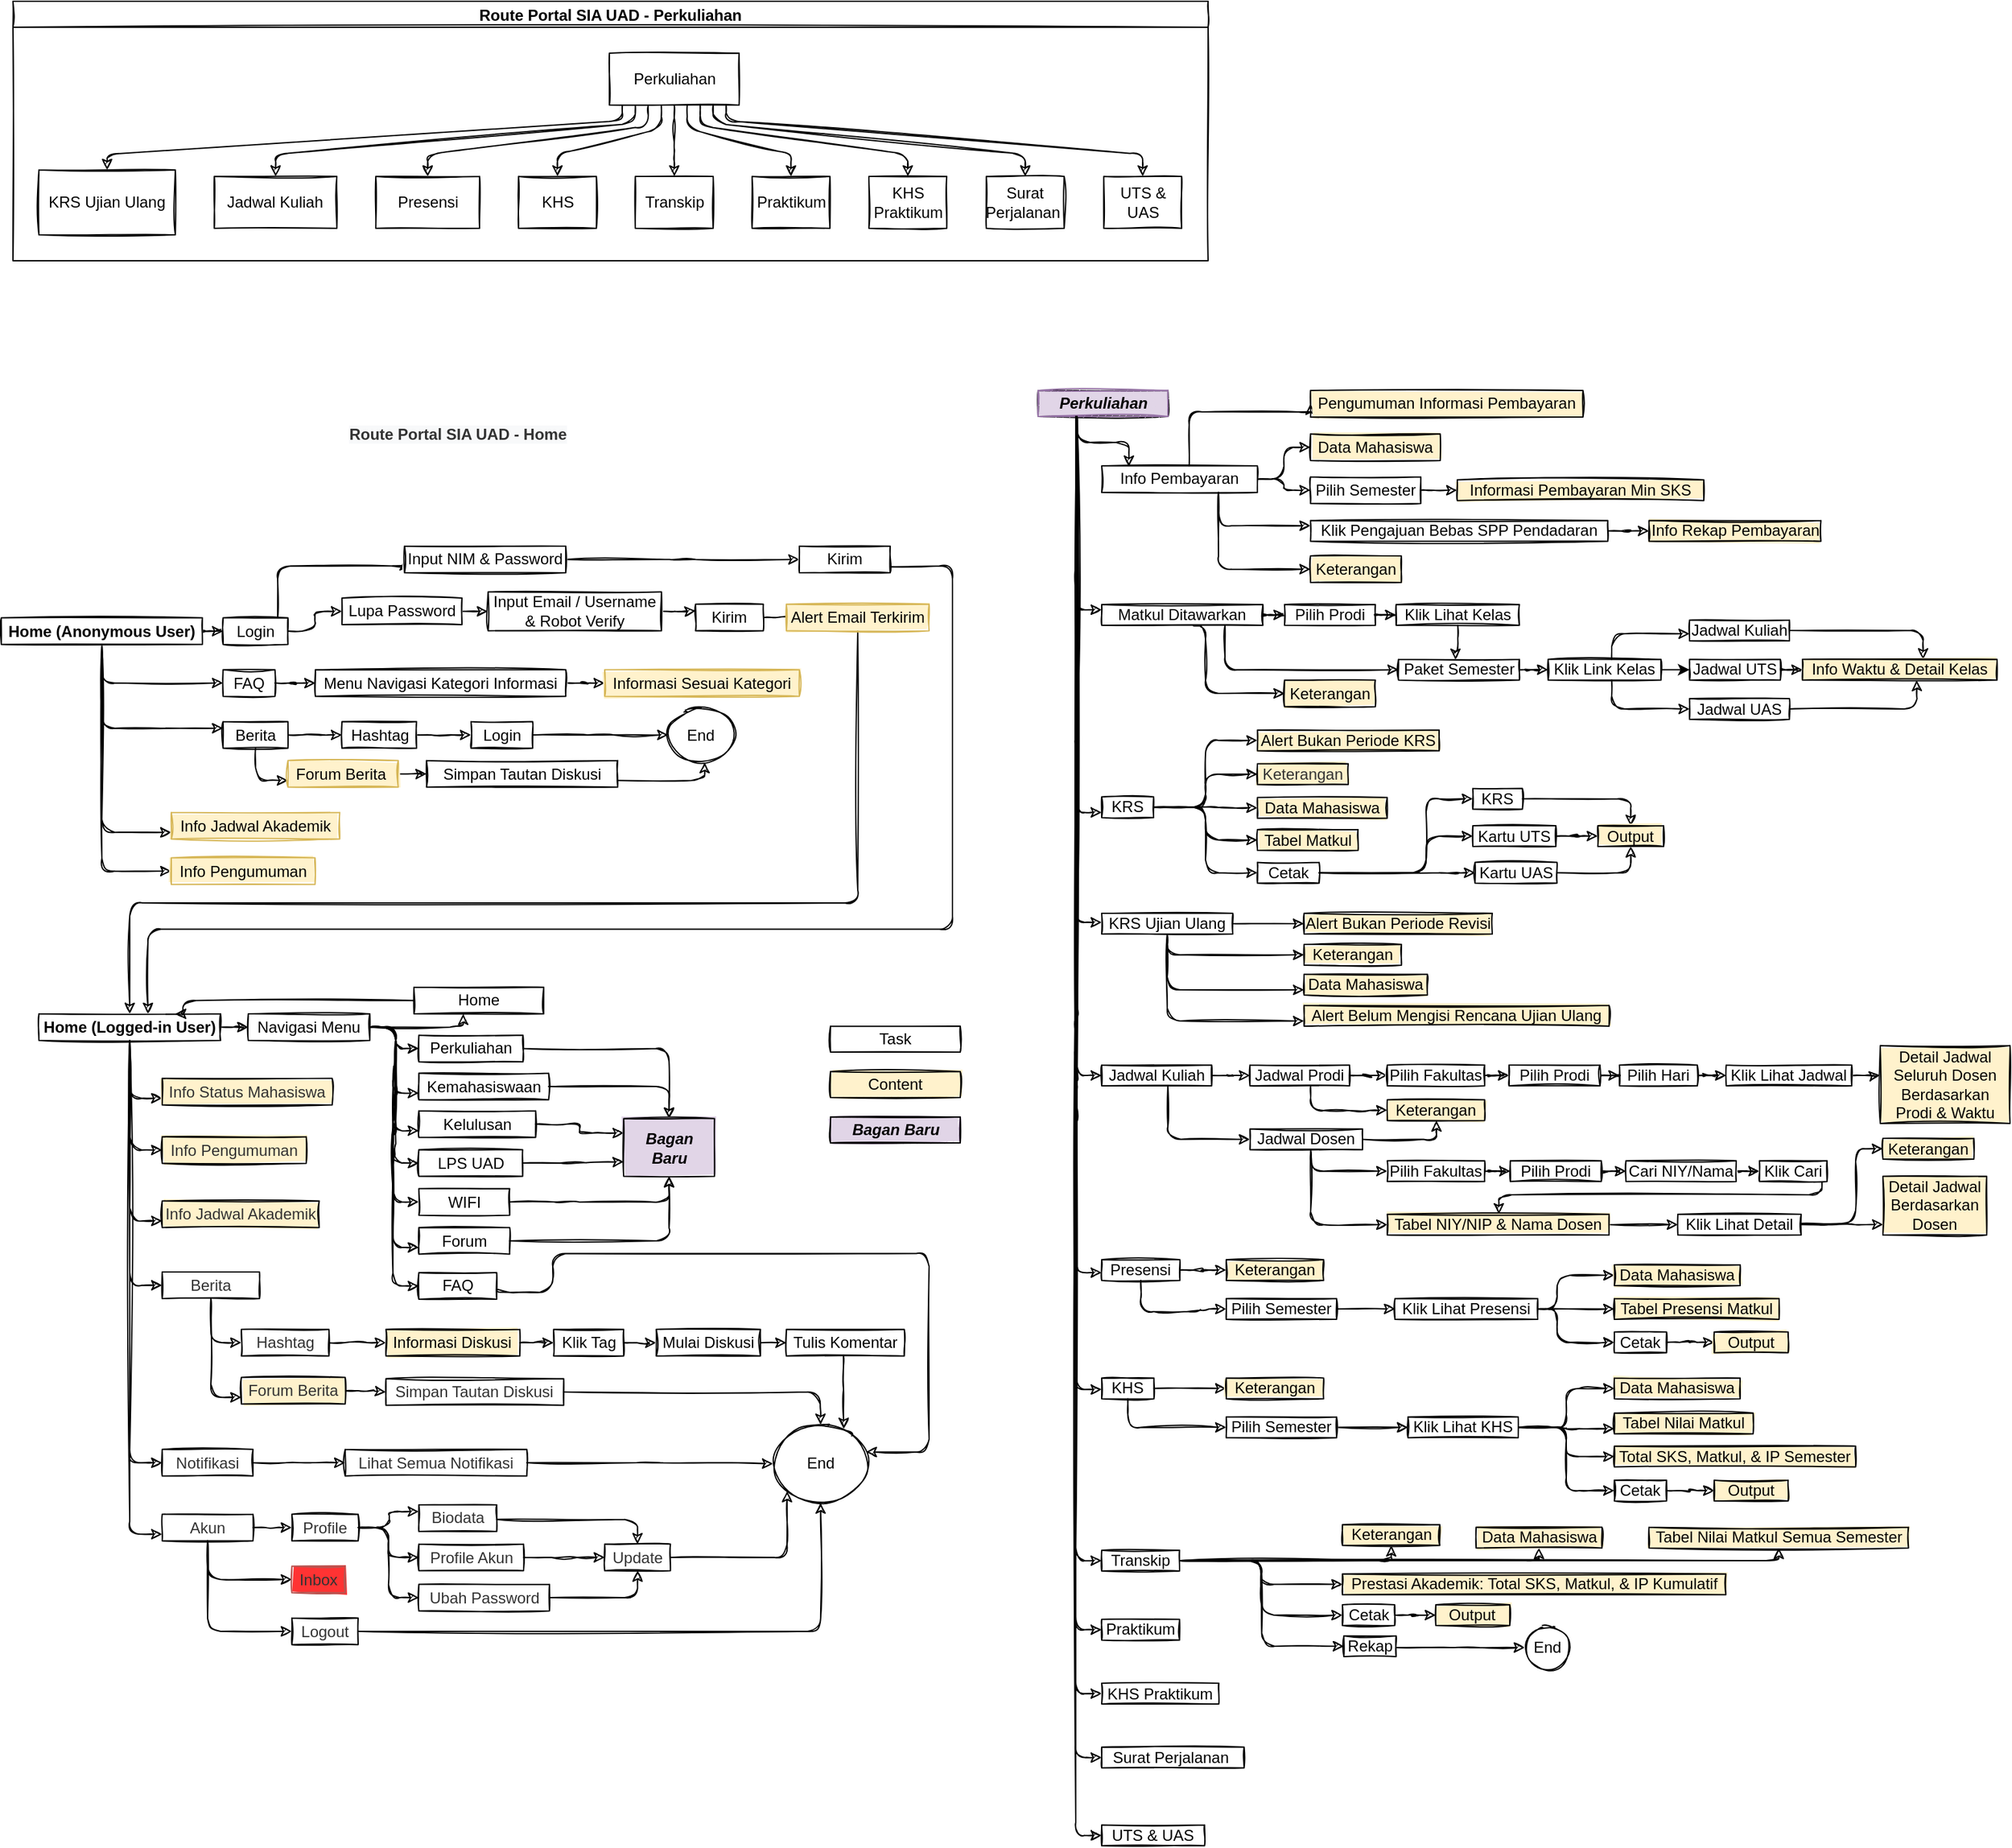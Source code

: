 <mxfile version="20.0.1" type="github">
  <diagram id="Bsze32CDvP0iaV-iEPGE" name="Page-1">
    <mxGraphModel dx="-899" dy="1569" grid="1" gridSize="10" guides="1" tooltips="1" connect="1" arrows="1" fold="1" page="1" pageScale="1" pageWidth="827" pageHeight="1169" math="0" shadow="0">
      <root>
        <mxCell id="0" />
        <mxCell id="1" parent="0" />
        <mxCell id="twMHJTkQKGjOTuoVNY1T-530" value="Route Portal SIA UAD - Perkuliahan" style="swimlane;startSize=20;horizontal=1;childLayout=flowLayout;flowOrientation=north;resizable=0;interRankCellSpacing=50;containerType=tree;shadow=0;glass=0;jiggle=1;disableMultiStroke=0;disableMultiStrokeFill=0;fillStyle=solid;sketch=1;" parent="1" vertex="1">
          <mxGeometry x="1710.0" y="-280" width="921" height="200" as="geometry" />
        </mxCell>
        <mxCell id="twMHJTkQKGjOTuoVNY1T-531" value="Perkuliahan" style="whiteSpace=wrap;html=1;shadow=0;glass=0;jiggle=1;disableMultiStroke=0;disableMultiStrokeFill=0;fillStyle=auto;fillColor=none;sketch=1;" parent="twMHJTkQKGjOTuoVNY1T-530" vertex="1">
          <mxGeometry x="459.6" y="40" width="100" height="40" as="geometry" />
        </mxCell>
        <mxCell id="twMHJTkQKGjOTuoVNY1T-564" value="" style="html=1;noEdgeStyle=1;orthogonal=1;jiggle=1;sketch=1;" parent="twMHJTkQKGjOTuoVNY1T-530" source="twMHJTkQKGjOTuoVNY1T-531" target="twMHJTkQKGjOTuoVNY1T-565" edge="1">
          <mxGeometry relative="1" as="geometry">
            <mxPoint x="5525" y="7100" as="sourcePoint" />
            <Array as="points">
              <mxPoint x="469.6" y="92" />
              <mxPoint x="72.565" y="118" />
            </Array>
          </mxGeometry>
        </mxCell>
        <mxCell id="twMHJTkQKGjOTuoVNY1T-565" value="KRS Ujian Ulang" style="whiteSpace=wrap;html=1;shadow=0;glass=0;jiggle=1;disableMultiStroke=0;disableMultiStrokeFill=0;fillStyle=auto;fillColor=none;sketch=1;" parent="twMHJTkQKGjOTuoVNY1T-530" vertex="1">
          <mxGeometry x="20" y="130" width="105.13" height="50" as="geometry" />
        </mxCell>
        <mxCell id="twMHJTkQKGjOTuoVNY1T-566" value="" style="html=1;noEdgeStyle=1;orthogonal=1;jiggle=1;sketch=1;" parent="twMHJTkQKGjOTuoVNY1T-530" source="twMHJTkQKGjOTuoVNY1T-531" target="twMHJTkQKGjOTuoVNY1T-567" edge="1">
          <mxGeometry relative="1" as="geometry">
            <mxPoint x="5511.25" y="6980" as="sourcePoint" />
            <Array as="points">
              <mxPoint x="479.6" y="94" />
              <mxPoint x="202.365" y="118" />
            </Array>
          </mxGeometry>
        </mxCell>
        <mxCell id="twMHJTkQKGjOTuoVNY1T-567" value="Jadwal Kuliah" style="whiteSpace=wrap;html=1;shadow=0;glass=0;jiggle=1;disableMultiStroke=0;disableMultiStrokeFill=0;fillStyle=auto;fillColor=none;sketch=1;" parent="twMHJTkQKGjOTuoVNY1T-530" vertex="1">
          <mxGeometry x="155.13" y="135" width="94.47" height="40" as="geometry" />
        </mxCell>
        <mxCell id="twMHJTkQKGjOTuoVNY1T-568" value="" style="html=1;noEdgeStyle=1;orthogonal=1;jiggle=1;sketch=1;" parent="twMHJTkQKGjOTuoVNY1T-530" source="twMHJTkQKGjOTuoVNY1T-531" target="twMHJTkQKGjOTuoVNY1T-569" edge="1">
          <mxGeometry relative="1" as="geometry">
            <mxPoint x="5436" y="6740" as="sourcePoint" />
            <Array as="points">
              <mxPoint x="489.6" y="96" />
              <mxPoint x="319.6" y="118" />
            </Array>
          </mxGeometry>
        </mxCell>
        <mxCell id="twMHJTkQKGjOTuoVNY1T-569" value="Presensi" style="whiteSpace=wrap;html=1;shadow=0;glass=0;jiggle=1;disableMultiStroke=0;disableMultiStrokeFill=0;fillStyle=auto;fillColor=none;sketch=1;" parent="twMHJTkQKGjOTuoVNY1T-530" vertex="1">
          <mxGeometry x="279.6" y="135" width="80" height="40" as="geometry" />
        </mxCell>
        <mxCell id="twMHJTkQKGjOTuoVNY1T-570" value="" style="html=1;noEdgeStyle=1;orthogonal=1;jiggle=1;sketch=1;" parent="twMHJTkQKGjOTuoVNY1T-530" source="twMHJTkQKGjOTuoVNY1T-531" target="twMHJTkQKGjOTuoVNY1T-571" edge="1">
          <mxGeometry relative="1" as="geometry">
            <mxPoint x="5412.5" y="6620" as="sourcePoint" />
            <Array as="points">
              <mxPoint x="499.6" y="98" />
              <mxPoint x="419.6" y="118" />
            </Array>
          </mxGeometry>
        </mxCell>
        <mxCell id="twMHJTkQKGjOTuoVNY1T-571" value="KHS" style="whiteSpace=wrap;html=1;shadow=0;glass=0;jiggle=1;disableMultiStroke=0;disableMultiStrokeFill=0;fillStyle=auto;fillColor=none;sketch=1;" parent="twMHJTkQKGjOTuoVNY1T-530" vertex="1">
          <mxGeometry x="389.6" y="135" width="60" height="40" as="geometry" />
        </mxCell>
        <mxCell id="twMHJTkQKGjOTuoVNY1T-572" value="" style="html=1;noEdgeStyle=1;orthogonal=1;jiggle=1;sketch=1;" parent="twMHJTkQKGjOTuoVNY1T-530" source="twMHJTkQKGjOTuoVNY1T-531" target="twMHJTkQKGjOTuoVNY1T-573" edge="1">
          <mxGeometry relative="1" as="geometry">
            <mxPoint x="5388.571" y="6500" as="sourcePoint" />
            <Array as="points">
              <mxPoint x="509.6" y="100" />
              <mxPoint x="509.6" y="118" />
            </Array>
          </mxGeometry>
        </mxCell>
        <mxCell id="twMHJTkQKGjOTuoVNY1T-573" value="Transkip" style="whiteSpace=wrap;html=1;shadow=0;glass=0;jiggle=1;disableMultiStroke=0;disableMultiStrokeFill=0;fillStyle=auto;fillColor=none;sketch=1;" parent="twMHJTkQKGjOTuoVNY1T-530" vertex="1">
          <mxGeometry x="479.6" y="135" width="60" height="40" as="geometry" />
        </mxCell>
        <mxCell id="twMHJTkQKGjOTuoVNY1T-574" value="" style="html=1;noEdgeStyle=1;orthogonal=1;jiggle=1;sketch=1;" parent="twMHJTkQKGjOTuoVNY1T-530" source="twMHJTkQKGjOTuoVNY1T-531" target="twMHJTkQKGjOTuoVNY1T-575" edge="1">
          <mxGeometry relative="1" as="geometry">
            <mxPoint x="5366.875" y="6380" as="sourcePoint" />
            <Array as="points">
              <mxPoint x="519.6" y="98" />
              <mxPoint x="599.6" y="118" />
            </Array>
          </mxGeometry>
        </mxCell>
        <mxCell id="twMHJTkQKGjOTuoVNY1T-575" value="Praktikum" style="whiteSpace=wrap;html=1;shadow=0;glass=0;jiggle=1;disableMultiStroke=0;disableMultiStrokeFill=0;fillStyle=auto;fillColor=none;sketch=1;" parent="twMHJTkQKGjOTuoVNY1T-530" vertex="1">
          <mxGeometry x="569.6" y="135" width="60" height="40" as="geometry" />
        </mxCell>
        <mxCell id="twMHJTkQKGjOTuoVNY1T-576" value="" style="html=1;noEdgeStyle=1;orthogonal=1;jiggle=1;sketch=1;" parent="twMHJTkQKGjOTuoVNY1T-530" source="twMHJTkQKGjOTuoVNY1T-531" target="twMHJTkQKGjOTuoVNY1T-577" edge="1">
          <mxGeometry relative="1" as="geometry">
            <mxPoint x="5365" y="6300" as="sourcePoint" />
            <Array as="points">
              <mxPoint x="529.6" y="96" />
              <mxPoint x="689.6" y="118" />
            </Array>
          </mxGeometry>
        </mxCell>
        <mxCell id="twMHJTkQKGjOTuoVNY1T-577" value="KHS Praktikum" style="whiteSpace=wrap;html=1;shadow=0;glass=0;jiggle=1;disableMultiStroke=0;disableMultiStrokeFill=0;fillStyle=auto;fillColor=none;sketch=1;" parent="twMHJTkQKGjOTuoVNY1T-530" vertex="1">
          <mxGeometry x="659.6" y="135" width="60" height="40" as="geometry" />
        </mxCell>
        <mxCell id="twMHJTkQKGjOTuoVNY1T-578" value="" style="html=1;noEdgeStyle=1;orthogonal=1;jiggle=1;sketch=1;" parent="twMHJTkQKGjOTuoVNY1T-530" source="twMHJTkQKGjOTuoVNY1T-531" target="twMHJTkQKGjOTuoVNY1T-579" edge="1">
          <mxGeometry relative="1" as="geometry">
            <mxPoint x="5368" y="6220" as="sourcePoint" />
            <Array as="points">
              <mxPoint x="539.6" y="94" />
              <mxPoint x="780.1" y="118" />
            </Array>
          </mxGeometry>
        </mxCell>
        <mxCell id="twMHJTkQKGjOTuoVNY1T-579" value="Surat Perjalanan&amp;nbsp;" style="whiteSpace=wrap;html=1;shadow=0;glass=0;jiggle=1;disableMultiStroke=0;disableMultiStrokeFill=0;fillStyle=auto;fillColor=none;sketch=1;" parent="twMHJTkQKGjOTuoVNY1T-530" vertex="1">
          <mxGeometry x="750.1" y="135" width="60" height="40" as="geometry" />
        </mxCell>
        <mxCell id="twMHJTkQKGjOTuoVNY1T-580" value="" style="html=1;noEdgeStyle=1;orthogonal=1;jiggle=1;sketch=1;" parent="twMHJTkQKGjOTuoVNY1T-530" source="twMHJTkQKGjOTuoVNY1T-531" target="twMHJTkQKGjOTuoVNY1T-581" edge="1">
          <mxGeometry relative="1" as="geometry">
            <mxPoint x="5370.909" y="6140" as="sourcePoint" />
            <Array as="points">
              <mxPoint x="549.6" y="92" />
              <mxPoint x="870.6" y="118" />
            </Array>
          </mxGeometry>
        </mxCell>
        <mxCell id="twMHJTkQKGjOTuoVNY1T-581" value="UTS &amp;amp; UAS" style="whiteSpace=wrap;html=1;shadow=0;glass=0;jiggle=1;disableMultiStroke=0;disableMultiStrokeFill=0;fillStyle=auto;sketch=1;" parent="twMHJTkQKGjOTuoVNY1T-530" vertex="1">
          <mxGeometry x="840.6" y="135" width="60" height="40" as="geometry" />
        </mxCell>
        <mxCell id="twMHJTkQKGjOTuoVNY1T-884" style="edgeStyle=orthogonalEdgeStyle;jiggle=1;orthogonalLoop=1;jettySize=auto;html=1;fontFamily=Helvetica;fontSize=12;sketch=1;" parent="1" source="twMHJTkQKGjOTuoVNY1T-864" target="twMHJTkQKGjOTuoVNY1T-865" edge="1">
          <mxGeometry relative="1" as="geometry" />
        </mxCell>
        <mxCell id="twMHJTkQKGjOTuoVNY1T-885" style="edgeStyle=orthogonalEdgeStyle;jiggle=1;orthogonalLoop=1;jettySize=auto;html=1;entryX=0;entryY=0.5;entryDx=0;entryDy=0;fontFamily=Helvetica;fontSize=12;exitX=0.5;exitY=1;exitDx=0;exitDy=0;sketch=1;" parent="1" source="twMHJTkQKGjOTuoVNY1T-864" target="twMHJTkQKGjOTuoVNY1T-866" edge="1">
          <mxGeometry relative="1" as="geometry" />
        </mxCell>
        <mxCell id="twMHJTkQKGjOTuoVNY1T-886" style="edgeStyle=orthogonalEdgeStyle;jiggle=1;orthogonalLoop=1;jettySize=auto;html=1;entryX=0;entryY=0.25;entryDx=0;entryDy=0;fontFamily=Helvetica;fontSize=12;exitX=0.5;exitY=1;exitDx=0;exitDy=0;sketch=1;" parent="1" source="twMHJTkQKGjOTuoVNY1T-864" target="twMHJTkQKGjOTuoVNY1T-867" edge="1">
          <mxGeometry relative="1" as="geometry" />
        </mxCell>
        <mxCell id="twMHJTkQKGjOTuoVNY1T-887" style="edgeStyle=orthogonalEdgeStyle;jiggle=1;orthogonalLoop=1;jettySize=auto;html=1;entryX=0;entryY=0.75;entryDx=0;entryDy=0;fontFamily=Helvetica;fontSize=12;sketch=1;" parent="1" source="twMHJTkQKGjOTuoVNY1T-864" target="twMHJTkQKGjOTuoVNY1T-868" edge="1">
          <mxGeometry relative="1" as="geometry" />
        </mxCell>
        <mxCell id="twMHJTkQKGjOTuoVNY1T-888" style="edgeStyle=orthogonalEdgeStyle;jiggle=1;orthogonalLoop=1;jettySize=auto;html=1;entryX=0;entryY=0.5;entryDx=0;entryDy=0;fontFamily=Helvetica;fontSize=12;sketch=1;" parent="1" source="twMHJTkQKGjOTuoVNY1T-864" target="twMHJTkQKGjOTuoVNY1T-869" edge="1">
          <mxGeometry relative="1" as="geometry" />
        </mxCell>
        <mxCell id="twMHJTkQKGjOTuoVNY1T-864" value="&lt;b&gt;Home (Anonymous User)&lt;/b&gt;" style="whiteSpace=wrap;html=1;flipV=0;flipH=1;jiggle=1;sketch=1;" parent="1" vertex="1">
          <mxGeometry x="1701" y="195.25" width="155" height="20.5" as="geometry" />
        </mxCell>
        <mxCell id="twMHJTkQKGjOTuoVNY1T-889" style="edgeStyle=orthogonalEdgeStyle;jiggle=1;orthogonalLoop=1;jettySize=auto;html=1;entryX=0;entryY=0.5;entryDx=0;entryDy=0;fontFamily=Helvetica;fontSize=12;sketch=1;" parent="1" source="twMHJTkQKGjOTuoVNY1T-865" target="twMHJTkQKGjOTuoVNY1T-877" edge="1">
          <mxGeometry relative="1" as="geometry">
            <Array as="points">
              <mxPoint x="1914" y="155.25" />
            </Array>
          </mxGeometry>
        </mxCell>
        <mxCell id="twMHJTkQKGjOTuoVNY1T-890" style="edgeStyle=orthogonalEdgeStyle;jiggle=1;orthogonalLoop=1;jettySize=auto;html=1;entryX=0;entryY=0.5;entryDx=0;entryDy=0;fontFamily=Helvetica;fontSize=12;sketch=1;" parent="1" source="twMHJTkQKGjOTuoVNY1T-865" target="twMHJTkQKGjOTuoVNY1T-878" edge="1">
          <mxGeometry relative="1" as="geometry" />
        </mxCell>
        <mxCell id="twMHJTkQKGjOTuoVNY1T-865" value="Login" style="whiteSpace=wrap;html=1;jiggle=1;sketch=1;" parent="1" vertex="1">
          <mxGeometry x="1871.9" y="195.25" width="50" height="20.5" as="geometry" />
        </mxCell>
        <mxCell id="twMHJTkQKGjOTuoVNY1T-901" style="edgeStyle=orthogonalEdgeStyle;jiggle=1;orthogonalLoop=1;jettySize=auto;html=1;fontFamily=Helvetica;fontSize=12;sketch=1;" parent="1" source="twMHJTkQKGjOTuoVNY1T-866" target="twMHJTkQKGjOTuoVNY1T-873" edge="1">
          <mxGeometry relative="1" as="geometry" />
        </mxCell>
        <mxCell id="twMHJTkQKGjOTuoVNY1T-866" value="FAQ" style="whiteSpace=wrap;html=1;jiggle=1;sketch=1;" parent="1" vertex="1">
          <mxGeometry x="1871.9" y="235.25" width="40" height="20.5" as="geometry" />
        </mxCell>
        <mxCell id="twMHJTkQKGjOTuoVNY1T-903" style="edgeStyle=orthogonalEdgeStyle;jiggle=1;orthogonalLoop=1;jettySize=auto;html=1;entryX=0;entryY=0.5;entryDx=0;entryDy=0;fontFamily=Helvetica;fontSize=12;sketch=1;" parent="1" source="twMHJTkQKGjOTuoVNY1T-867" target="twMHJTkQKGjOTuoVNY1T-870" edge="1">
          <mxGeometry relative="1" as="geometry" />
        </mxCell>
        <mxCell id="twMHJTkQKGjOTuoVNY1T-907" style="edgeStyle=orthogonalEdgeStyle;jiggle=1;orthogonalLoop=1;jettySize=auto;html=1;entryX=0;entryY=0.75;entryDx=0;entryDy=0;fontFamily=Helvetica;fontSize=12;sketch=1;" parent="1" source="twMHJTkQKGjOTuoVNY1T-867" target="twMHJTkQKGjOTuoVNY1T-871" edge="1">
          <mxGeometry relative="1" as="geometry" />
        </mxCell>
        <mxCell id="twMHJTkQKGjOTuoVNY1T-867" value="Berita" style="whiteSpace=wrap;html=1;glass=0;jiggle=1;sketch=1;" parent="1" vertex="1">
          <mxGeometry x="1871.9" y="275.25" width="50" height="20.5" as="geometry" />
        </mxCell>
        <mxCell id="twMHJTkQKGjOTuoVNY1T-868" value="Info Jadwal Akademik" style="whiteSpace=wrap;html=1;fillStyle=solid;jiggle=1;sketch=1;fillColor=#fff2cc;strokeColor=#d6b656;" parent="1" vertex="1">
          <mxGeometry x="1831.98" y="345.25" width="129.83" height="20.5" as="geometry" />
        </mxCell>
        <mxCell id="twMHJTkQKGjOTuoVNY1T-869" value="Info Pengumuman" style="whiteSpace=wrap;html=1;fillStyle=solid;jiggle=1;sketch=1;fillColor=#fff2cc;strokeColor=#d6b656;" parent="1" vertex="1">
          <mxGeometry x="1831.98" y="380.25" width="110.8" height="20.5" as="geometry" />
        </mxCell>
        <mxCell id="twMHJTkQKGjOTuoVNY1T-904" style="edgeStyle=orthogonalEdgeStyle;jiggle=1;orthogonalLoop=1;jettySize=auto;html=1;entryX=0;entryY=0.5;entryDx=0;entryDy=0;fontFamily=Helvetica;fontSize=12;sketch=1;" parent="1" source="twMHJTkQKGjOTuoVNY1T-870" target="twMHJTkQKGjOTuoVNY1T-876" edge="1">
          <mxGeometry relative="1" as="geometry" />
        </mxCell>
        <mxCell id="twMHJTkQKGjOTuoVNY1T-870" value="Hashtag" style="whiteSpace=wrap;html=1;fillStyle=solid;jiggle=1;sketch=1;" parent="1" vertex="1">
          <mxGeometry x="1963.535" y="275.25" width="57.5" height="20.5" as="geometry" />
        </mxCell>
        <mxCell id="twMHJTkQKGjOTuoVNY1T-908" style="edgeStyle=orthogonalEdgeStyle;jiggle=1;orthogonalLoop=1;jettySize=auto;html=1;entryX=0;entryY=0.5;entryDx=0;entryDy=0;fontFamily=Helvetica;fontSize=12;sketch=1;" parent="1" source="twMHJTkQKGjOTuoVNY1T-871" target="twMHJTkQKGjOTuoVNY1T-872" edge="1">
          <mxGeometry relative="1" as="geometry" />
        </mxCell>
        <mxCell id="twMHJTkQKGjOTuoVNY1T-871" value="Forum Berita&amp;nbsp;" style="whiteSpace=wrap;html=1;fillStyle=solid;jiggle=1;sketch=1;fillColor=#fff2cc;strokeColor=#d6b656;" parent="1" vertex="1">
          <mxGeometry x="1921.905" y="305.25" width="85" height="20.5" as="geometry" />
        </mxCell>
        <mxCell id="twMHJTkQKGjOTuoVNY1T-918" style="edgeStyle=orthogonalEdgeStyle;jiggle=1;orthogonalLoop=1;jettySize=auto;html=1;fontFamily=Helvetica;fontSize=12;sketch=1;exitX=1;exitY=0.75;exitDx=0;exitDy=0;" parent="1" source="twMHJTkQKGjOTuoVNY1T-872" target="twMHJTkQKGjOTuoVNY1T-916" edge="1">
          <mxGeometry relative="1" as="geometry">
            <Array as="points">
              <mxPoint x="2243" y="321" />
            </Array>
            <mxPoint x="2180" y="320" as="sourcePoint" />
          </mxGeometry>
        </mxCell>
        <mxCell id="twMHJTkQKGjOTuoVNY1T-872" value="Simpan Tautan Diskusi" style="whiteSpace=wrap;html=1;jiggle=1;sketch=1;" parent="1" vertex="1">
          <mxGeometry x="2028.68" y="305.25" width="147.32" height="20.5" as="geometry" />
        </mxCell>
        <mxCell id="twMHJTkQKGjOTuoVNY1T-902" style="edgeStyle=orthogonalEdgeStyle;jiggle=1;orthogonalLoop=1;jettySize=auto;html=1;fontFamily=Helvetica;fontSize=12;sketch=1;" parent="1" source="twMHJTkQKGjOTuoVNY1T-873" target="twMHJTkQKGjOTuoVNY1T-874" edge="1">
          <mxGeometry relative="1" as="geometry" />
        </mxCell>
        <mxCell id="twMHJTkQKGjOTuoVNY1T-873" value="Menu Navigasi Kategori Informasi" style="whiteSpace=wrap;html=1;jiggle=1;sketch=1;" parent="1" vertex="1">
          <mxGeometry x="1943.04" y="235.25" width="192.96" height="20.5" as="geometry" />
        </mxCell>
        <mxCell id="twMHJTkQKGjOTuoVNY1T-874" value="Informasi Sesuai Kategori" style="whiteSpace=wrap;html=1;fillStyle=solid;jiggle=1;sketch=1;fillColor=#fff2cc;strokeColor=#d6b656;" parent="1" vertex="1">
          <mxGeometry x="2166" y="235.25" width="150" height="20.5" as="geometry" />
        </mxCell>
        <mxCell id="twMHJTkQKGjOTuoVNY1T-905" style="edgeStyle=orthogonalEdgeStyle;jiggle=1;orthogonalLoop=1;jettySize=auto;html=1;entryX=0;entryY=0.5;entryDx=0;entryDy=0;fontFamily=Helvetica;fontSize=12;sketch=1;" parent="1" source="twMHJTkQKGjOTuoVNY1T-876" target="twMHJTkQKGjOTuoVNY1T-916" edge="1">
          <mxGeometry relative="1" as="geometry">
            <mxPoint x="2165.995" y="285.5" as="targetPoint" />
          </mxGeometry>
        </mxCell>
        <mxCell id="twMHJTkQKGjOTuoVNY1T-876" value="Login" style="whiteSpace=wrap;html=1;fillStyle=solid;jiggle=1;sketch=1;" parent="1" vertex="1">
          <mxGeometry x="2063.0" y="275.25" width="47.5" height="20.5" as="geometry" />
        </mxCell>
        <mxCell id="twMHJTkQKGjOTuoVNY1T-891" style="edgeStyle=orthogonalEdgeStyle;jiggle=1;orthogonalLoop=1;jettySize=auto;html=1;entryX=0;entryY=0.5;entryDx=0;entryDy=0;fontFamily=Helvetica;fontSize=12;sketch=1;" parent="1" source="twMHJTkQKGjOTuoVNY1T-877" target="twMHJTkQKGjOTuoVNY1T-882" edge="1">
          <mxGeometry relative="1" as="geometry" />
        </mxCell>
        <mxCell id="twMHJTkQKGjOTuoVNY1T-877" value="Input NIM &amp;amp; Password" style="whiteSpace=wrap;html=1;jiggle=1;sketch=1;" parent="1" vertex="1">
          <mxGeometry x="2011.72" y="140" width="124.28" height="20.5" as="geometry" />
        </mxCell>
        <mxCell id="twMHJTkQKGjOTuoVNY1T-893" style="edgeStyle=orthogonalEdgeStyle;jiggle=1;orthogonalLoop=1;jettySize=auto;html=1;entryX=0;entryY=0.5;entryDx=0;entryDy=0;fontFamily=Helvetica;fontSize=12;sketch=1;" parent="1" source="twMHJTkQKGjOTuoVNY1T-878" target="twMHJTkQKGjOTuoVNY1T-879" edge="1">
          <mxGeometry relative="1" as="geometry" />
        </mxCell>
        <mxCell id="twMHJTkQKGjOTuoVNY1T-878" value="Lupa Password" style="whiteSpace=wrap;html=1;jiggle=1;sketch=1;" parent="1" vertex="1">
          <mxGeometry x="1963.54" y="180" width="92.47" height="20.5" as="geometry" />
        </mxCell>
        <mxCell id="twMHJTkQKGjOTuoVNY1T-894" style="edgeStyle=orthogonalEdgeStyle;jiggle=1;orthogonalLoop=1;jettySize=auto;html=1;entryX=0;entryY=0.25;entryDx=0;entryDy=0;fontFamily=Helvetica;fontSize=12;sketch=1;" parent="1" source="twMHJTkQKGjOTuoVNY1T-879" target="twMHJTkQKGjOTuoVNY1T-880" edge="1">
          <mxGeometry relative="1" as="geometry" />
        </mxCell>
        <mxCell id="twMHJTkQKGjOTuoVNY1T-879" value="Input Email / Username &amp;amp; Robot Verify" style="whiteSpace=wrap;html=1;jiggle=1;sketch=1;" parent="1" vertex="1">
          <mxGeometry x="2076.18" y="175.25" width="133.58" height="30" as="geometry" />
        </mxCell>
        <mxCell id="twMHJTkQKGjOTuoVNY1T-895" style="edgeStyle=orthogonalEdgeStyle;jiggle=1;orthogonalLoop=1;jettySize=auto;html=1;entryX=0;entryY=0.5;entryDx=0;entryDy=0;fontFamily=Helvetica;fontSize=12;sketch=1;" parent="1" source="twMHJTkQKGjOTuoVNY1T-880" target="twMHJTkQKGjOTuoVNY1T-881" edge="1">
          <mxGeometry relative="1" as="geometry" />
        </mxCell>
        <mxCell id="twMHJTkQKGjOTuoVNY1T-896" style="edgeStyle=orthogonalEdgeStyle;jiggle=1;orthogonalLoop=1;jettySize=auto;html=1;fontFamily=Helvetica;fontSize=12;sketch=1;" parent="1" source="twMHJTkQKGjOTuoVNY1T-881" target="twMHJTkQKGjOTuoVNY1T-913" edge="1">
          <mxGeometry relative="1" as="geometry">
            <mxPoint x="1703" y="464" as="targetPoint" />
            <Array as="points">
              <mxPoint x="2361" y="415" />
              <mxPoint x="1800" y="415" />
            </Array>
          </mxGeometry>
        </mxCell>
        <mxCell id="twMHJTkQKGjOTuoVNY1T-881" value="Alert Email Terkirim" style="whiteSpace=wrap;html=1;fillStyle=solid;jiggle=1;sketch=1;fillColor=#fff2cc;strokeColor=#d6b656;" parent="1" vertex="1">
          <mxGeometry x="2306" y="184.75" width="110" height="20.5" as="geometry" />
        </mxCell>
        <mxCell id="twMHJTkQKGjOTuoVNY1T-914" style="edgeStyle=orthogonalEdgeStyle;jiggle=1;orthogonalLoop=1;jettySize=auto;html=1;fontFamily=Helvetica;fontSize=12;exitX=1;exitY=0.25;exitDx=0;exitDy=0;sketch=1;" parent="1" source="twMHJTkQKGjOTuoVNY1T-882" target="twMHJTkQKGjOTuoVNY1T-913" edge="1">
          <mxGeometry relative="1" as="geometry">
            <Array as="points">
              <mxPoint x="2358" y="155.25" />
              <mxPoint x="2434" y="155.25" />
              <mxPoint x="2434" y="435.25" />
              <mxPoint x="1814" y="435.25" />
            </Array>
          </mxGeometry>
        </mxCell>
        <mxCell id="twMHJTkQKGjOTuoVNY1T-882" value="Kirim" style="whiteSpace=wrap;html=1;jiggle=1;sketch=1;" parent="1" vertex="1">
          <mxGeometry x="2316" y="140" width="70" height="20.5" as="geometry" />
        </mxCell>
        <mxCell id="twMHJTkQKGjOTuoVNY1T-880" value="Kirim" style="whiteSpace=wrap;html=1;jiggle=1;sketch=1;" parent="1" vertex="1">
          <mxGeometry x="2236" y="184.75" width="52.26" height="20.5" as="geometry" />
        </mxCell>
        <mxCell id="twMHJTkQKGjOTuoVNY1T-1030" style="edgeStyle=orthogonalEdgeStyle;jiggle=1;orthogonalLoop=1;jettySize=auto;html=1;entryX=0;entryY=0.5;entryDx=0;entryDy=0;fontFamily=Helvetica;fontSize=12;sketch=1;" parent="1" source="twMHJTkQKGjOTuoVNY1T-913" target="twMHJTkQKGjOTuoVNY1T-921" edge="1">
          <mxGeometry relative="1" as="geometry" />
        </mxCell>
        <mxCell id="twMHJTkQKGjOTuoVNY1T-1038" style="edgeStyle=orthogonalEdgeStyle;jiggle=1;orthogonalLoop=1;jettySize=auto;html=1;entryX=0;entryY=0.75;entryDx=0;entryDy=0;fontFamily=Helvetica;fontSize=12;sketch=1;" parent="1" source="twMHJTkQKGjOTuoVNY1T-913" target="twMHJTkQKGjOTuoVNY1T-923" edge="1">
          <mxGeometry relative="1" as="geometry" />
        </mxCell>
        <mxCell id="twMHJTkQKGjOTuoVNY1T-1040" style="edgeStyle=orthogonalEdgeStyle;jiggle=1;orthogonalLoop=1;jettySize=auto;html=1;entryX=0;entryY=0.5;entryDx=0;entryDy=0;fontFamily=Helvetica;fontSize=12;sketch=1;" parent="1" source="twMHJTkQKGjOTuoVNY1T-913" target="twMHJTkQKGjOTuoVNY1T-926" edge="1">
          <mxGeometry relative="1" as="geometry" />
        </mxCell>
        <mxCell id="twMHJTkQKGjOTuoVNY1T-1041" style="edgeStyle=orthogonalEdgeStyle;jiggle=1;orthogonalLoop=1;jettySize=auto;html=1;entryX=0;entryY=0.5;entryDx=0;entryDy=0;fontFamily=Helvetica;fontSize=12;sketch=1;" parent="1" source="twMHJTkQKGjOTuoVNY1T-913" target="twMHJTkQKGjOTuoVNY1T-928" edge="1">
          <mxGeometry relative="1" as="geometry" />
        </mxCell>
        <mxCell id="twMHJTkQKGjOTuoVNY1T-1042" style="edgeStyle=orthogonalEdgeStyle;jiggle=1;orthogonalLoop=1;jettySize=auto;html=1;entryX=0;entryY=0.75;entryDx=0;entryDy=0;fontFamily=Helvetica;fontSize=12;sketch=1;" parent="1" source="twMHJTkQKGjOTuoVNY1T-913" target="twMHJTkQKGjOTuoVNY1T-930" edge="1">
          <mxGeometry relative="1" as="geometry" />
        </mxCell>
        <mxCell id="twMHJTkQKGjOTuoVNY1T-1043" style="edgeStyle=orthogonalEdgeStyle;jiggle=1;orthogonalLoop=1;jettySize=auto;html=1;entryX=0;entryY=0.5;entryDx=0;entryDy=0;fontFamily=Helvetica;fontSize=12;sketch=1;" parent="1" source="twMHJTkQKGjOTuoVNY1T-913" target="twMHJTkQKGjOTuoVNY1T-932" edge="1">
          <mxGeometry relative="1" as="geometry" />
        </mxCell>
        <mxCell id="twMHJTkQKGjOTuoVNY1T-1044" style="edgeStyle=orthogonalEdgeStyle;jiggle=1;orthogonalLoop=1;jettySize=auto;html=1;entryX=0;entryY=0.75;entryDx=0;entryDy=0;fontFamily=Helvetica;fontSize=12;sketch=1;" parent="1" source="twMHJTkQKGjOTuoVNY1T-913" target="twMHJTkQKGjOTuoVNY1T-934" edge="1">
          <mxGeometry relative="1" as="geometry" />
        </mxCell>
        <mxCell id="twMHJTkQKGjOTuoVNY1T-913" value="&lt;b style=&quot;&quot;&gt;Home (Logged-in User)&lt;/b&gt;" style="whiteSpace=wrap;html=1;flipV=0;flipH=1;jiggle=1;sketch=1;" parent="1" vertex="1">
          <mxGeometry x="1730" y="500.5" width="140" height="20.5" as="geometry" />
        </mxCell>
        <mxCell id="twMHJTkQKGjOTuoVNY1T-916" value="End" style="ellipse;whiteSpace=wrap;html=1;jiggle=1;sketch=1;" parent="1" vertex="1">
          <mxGeometry x="2214.96" y="264.38" width="50.3" height="42.25" as="geometry" />
        </mxCell>
        <mxCell id="twMHJTkQKGjOTuoVNY1T-1020" style="edgeStyle=orthogonalEdgeStyle;jiggle=1;orthogonalLoop=1;jettySize=auto;html=1;fontFamily=Helvetica;fontSize=12;entryX=0;entryY=0.5;entryDx=0;entryDy=0;sketch=1;" parent="1" source="twMHJTkQKGjOTuoVNY1T-921" target="twMHJTkQKGjOTuoVNY1T-994" edge="1">
          <mxGeometry relative="1" as="geometry">
            <mxPoint x="1915.34" y="1099.75" as="targetPoint" />
          </mxGeometry>
        </mxCell>
        <mxCell id="twMHJTkQKGjOTuoVNY1T-1021" style="edgeStyle=orthogonalEdgeStyle;jiggle=1;orthogonalLoop=1;jettySize=auto;html=1;entryX=0;entryY=0.75;entryDx=0;entryDy=0;fontFamily=Helvetica;fontSize=12;sketch=1;" parent="1" source="twMHJTkQKGjOTuoVNY1T-921" target="twMHJTkQKGjOTuoVNY1T-991" edge="1">
          <mxGeometry relative="1" as="geometry" />
        </mxCell>
        <mxCell id="twMHJTkQKGjOTuoVNY1T-1022" style="edgeStyle=orthogonalEdgeStyle;jiggle=1;orthogonalLoop=1;jettySize=auto;html=1;entryX=0;entryY=0.5;entryDx=0;entryDy=0;fontFamily=Helvetica;fontSize=12;sketch=1;" parent="1" source="twMHJTkQKGjOTuoVNY1T-921" target="twMHJTkQKGjOTuoVNY1T-988" edge="1">
          <mxGeometry relative="1" as="geometry" />
        </mxCell>
        <mxCell id="twMHJTkQKGjOTuoVNY1T-1023" style="edgeStyle=orthogonalEdgeStyle;jiggle=1;orthogonalLoop=1;jettySize=auto;html=1;entryX=0;entryY=0.5;entryDx=0;entryDy=0;fontFamily=Helvetica;fontSize=12;sketch=1;" parent="1" source="twMHJTkQKGjOTuoVNY1T-921" target="twMHJTkQKGjOTuoVNY1T-985" edge="1">
          <mxGeometry relative="1" as="geometry" />
        </mxCell>
        <mxCell id="twMHJTkQKGjOTuoVNY1T-1024" style="edgeStyle=orthogonalEdgeStyle;jiggle=1;orthogonalLoop=1;jettySize=auto;html=1;entryX=0;entryY=0.75;entryDx=0;entryDy=0;fontFamily=Helvetica;fontSize=12;sketch=1;" parent="1" source="twMHJTkQKGjOTuoVNY1T-921" target="twMHJTkQKGjOTuoVNY1T-982" edge="1">
          <mxGeometry relative="1" as="geometry" />
        </mxCell>
        <mxCell id="twMHJTkQKGjOTuoVNY1T-1025" style="edgeStyle=orthogonalEdgeStyle;jiggle=1;orthogonalLoop=1;jettySize=auto;html=1;entryX=0;entryY=0.75;entryDx=0;entryDy=0;fontFamily=Helvetica;fontSize=12;sketch=1;" parent="1" source="twMHJTkQKGjOTuoVNY1T-921" target="twMHJTkQKGjOTuoVNY1T-979" edge="1">
          <mxGeometry relative="1" as="geometry" />
        </mxCell>
        <mxCell id="twMHJTkQKGjOTuoVNY1T-1026" style="edgeStyle=orthogonalEdgeStyle;jiggle=1;orthogonalLoop=1;jettySize=auto;html=1;entryX=0;entryY=0.5;entryDx=0;entryDy=0;fontFamily=Helvetica;fontSize=12;sketch=1;" parent="1" source="twMHJTkQKGjOTuoVNY1T-921" target="twMHJTkQKGjOTuoVNY1T-976" edge="1">
          <mxGeometry relative="1" as="geometry" />
        </mxCell>
        <mxCell id="twMHJTkQKGjOTuoVNY1T-1027" style="edgeStyle=orthogonalEdgeStyle;jiggle=1;orthogonalLoop=1;jettySize=auto;html=1;entryX=0.37;entryY=1.002;entryDx=0;entryDy=0;fontFamily=Helvetica;fontSize=12;entryPerimeter=0;sketch=1;" parent="1" source="twMHJTkQKGjOTuoVNY1T-921" target="twMHJTkQKGjOTuoVNY1T-997" edge="1">
          <mxGeometry relative="1" as="geometry">
            <Array as="points">
              <mxPoint x="2057" y="511.25" />
            </Array>
          </mxGeometry>
        </mxCell>
        <mxCell id="twMHJTkQKGjOTuoVNY1T-921" value="Navigasi Menu" style="whiteSpace=wrap;html=1;shadow=0;glass=0;jiggle=1;disableMultiStroke=0;disableMultiStrokeFill=0;fillStyle=solid;fillColor=none;sketch=1;" parent="1" vertex="1">
          <mxGeometry x="1891.34" y="500.5" width="93.66" height="20.5" as="geometry" />
        </mxCell>
        <mxCell id="twMHJTkQKGjOTuoVNY1T-923" value="&lt;span style=&quot;color: rgb(51, 51, 51);&quot;&gt;Info Status Mahasiswa&lt;/span&gt;" style="whiteSpace=wrap;html=1;shadow=0;glass=0;jiggle=1;disableMultiStroke=0;disableMultiStrokeFill=0;fillStyle=solid;sketch=1;fillColor=#fff2cc;strokeColor=#000000;" parent="1" vertex="1">
          <mxGeometry x="1824.98" y="550.25" width="131.02" height="20.5" as="geometry" />
        </mxCell>
        <mxCell id="twMHJTkQKGjOTuoVNY1T-926" value="&lt;span style=&quot;color: rgb(51, 51, 51);&quot;&gt;Info Pengumuman&lt;/span&gt;" style="whiteSpace=wrap;html=1;shadow=0;glass=0;jiggle=1;disableMultiStroke=0;disableMultiStrokeFill=0;fillStyle=solid;sketch=1;fillColor=#fff2cc;strokeColor=#000000;" parent="1" vertex="1">
          <mxGeometry x="1824.98" y="595.25" width="111.02" height="20.5" as="geometry" />
        </mxCell>
        <mxCell id="twMHJTkQKGjOTuoVNY1T-1011" style="edgeStyle=orthogonalEdgeStyle;jiggle=1;orthogonalLoop=1;jettySize=auto;html=1;entryX=0;entryY=0.75;entryDx=0;entryDy=0;fontFamily=Helvetica;fontSize=12;sketch=1;" parent="1" source="twMHJTkQKGjOTuoVNY1T-928" target="twMHJTkQKGjOTuoVNY1T-969" edge="1">
          <mxGeometry relative="1" as="geometry" />
        </mxCell>
        <mxCell id="twMHJTkQKGjOTuoVNY1T-1012" style="edgeStyle=orthogonalEdgeStyle;jiggle=1;orthogonalLoop=1;jettySize=auto;html=1;entryX=0;entryY=0.5;entryDx=0;entryDy=0;fontFamily=Helvetica;fontSize=12;sketch=1;" parent="1" source="twMHJTkQKGjOTuoVNY1T-928" target="twMHJTkQKGjOTuoVNY1T-959" edge="1">
          <mxGeometry relative="1" as="geometry" />
        </mxCell>
        <mxCell id="twMHJTkQKGjOTuoVNY1T-928" value="&lt;span style=&quot;color: rgb(51, 51, 51);&quot;&gt;Berita&lt;/span&gt;" style="whiteSpace=wrap;html=1;shadow=0;glass=0;jiggle=1;disableMultiStroke=0;disableMultiStrokeFill=0;fillStyle=solid;fillColor=none;sketch=1;" parent="1" vertex="1">
          <mxGeometry x="1824.98" y="699.5" width="75" height="20.5" as="geometry" />
        </mxCell>
        <mxCell id="twMHJTkQKGjOTuoVNY1T-930" value="&lt;span style=&quot;color: rgb(51, 51, 51);&quot;&gt;Info Jadwal Akademik&lt;/span&gt;" style="whiteSpace=wrap;html=1;shadow=0;glass=0;jiggle=1;disableMultiStroke=0;disableMultiStrokeFill=0;fillStyle=solid;sketch=1;fillColor=#fff2cc;strokeColor=#000000;" parent="1" vertex="1">
          <mxGeometry x="1824.98" y="644.75" width="121.02" height="20.5" as="geometry" />
        </mxCell>
        <mxCell id="twMHJTkQKGjOTuoVNY1T-1010" style="edgeStyle=orthogonalEdgeStyle;jiggle=1;orthogonalLoop=1;jettySize=auto;html=1;entryX=0;entryY=0.5;entryDx=0;entryDy=0;fontFamily=Helvetica;fontSize=12;sketch=1;" parent="1" source="twMHJTkQKGjOTuoVNY1T-932" target="twMHJTkQKGjOTuoVNY1T-956" edge="1">
          <mxGeometry relative="1" as="geometry" />
        </mxCell>
        <mxCell id="twMHJTkQKGjOTuoVNY1T-932" value="&lt;span style=&quot;color: rgb(51, 51, 51);&quot;&gt;Notifikasi&lt;/span&gt;" style="whiteSpace=wrap;html=1;shadow=0;glass=0;jiggle=1;disableMultiStroke=0;disableMultiStrokeFill=0;fillStyle=solid;fillColor=none;sketch=1;" parent="1" vertex="1">
          <mxGeometry x="1824.98" y="836.25" width="70" height="20.5" as="geometry" />
        </mxCell>
        <mxCell id="twMHJTkQKGjOTuoVNY1T-998" style="edgeStyle=orthogonalEdgeStyle;jiggle=1;orthogonalLoop=1;jettySize=auto;html=1;entryX=0;entryY=0.5;entryDx=0;entryDy=0;fontFamily=Helvetica;fontSize=12;sketch=1;" parent="1" source="twMHJTkQKGjOTuoVNY1T-934" target="twMHJTkQKGjOTuoVNY1T-936" edge="1">
          <mxGeometry relative="1" as="geometry" />
        </mxCell>
        <mxCell id="twMHJTkQKGjOTuoVNY1T-1047" style="edgeStyle=orthogonalEdgeStyle;jiggle=1;orthogonalLoop=1;jettySize=auto;html=1;entryX=0;entryY=0.5;entryDx=0;entryDy=0;fontFamily=Helvetica;fontSize=12;exitX=0.5;exitY=1;exitDx=0;exitDy=0;sketch=1;" parent="1" source="twMHJTkQKGjOTuoVNY1T-934" target="twMHJTkQKGjOTuoVNY1T-938" edge="1">
          <mxGeometry relative="1" as="geometry" />
        </mxCell>
        <mxCell id="twMHJTkQKGjOTuoVNY1T-1050" style="edgeStyle=orthogonalEdgeStyle;jiggle=1;orthogonalLoop=1;jettySize=auto;html=1;entryX=0;entryY=0.5;entryDx=0;entryDy=0;fontFamily=Helvetica;fontSize=12;exitX=0.5;exitY=1;exitDx=0;exitDy=0;sketch=1;" parent="1" source="twMHJTkQKGjOTuoVNY1T-934" target="twMHJTkQKGjOTuoVNY1T-940" edge="1">
          <mxGeometry relative="1" as="geometry" />
        </mxCell>
        <mxCell id="twMHJTkQKGjOTuoVNY1T-934" value="&lt;span style=&quot;color: rgb(51, 51, 51);&quot;&gt;Akun&lt;/span&gt;" style="whiteSpace=wrap;html=1;shadow=0;glass=0;jiggle=1;disableMultiStroke=0;disableMultiStrokeFill=0;fillStyle=solid;fillColor=none;sketch=1;" parent="1" vertex="1">
          <mxGeometry x="1824.98" y="886.25" width="70" height="20.5" as="geometry" />
        </mxCell>
        <mxCell id="twMHJTkQKGjOTuoVNY1T-1001" style="edgeStyle=orthogonalEdgeStyle;jiggle=1;orthogonalLoop=1;jettySize=auto;html=1;entryX=0;entryY=0.5;entryDx=0;entryDy=0;fontFamily=Helvetica;fontSize=12;sketch=1;" parent="1" source="twMHJTkQKGjOTuoVNY1T-936" target="twMHJTkQKGjOTuoVNY1T-950" edge="1">
          <mxGeometry relative="1" as="geometry" />
        </mxCell>
        <mxCell id="twMHJTkQKGjOTuoVNY1T-1002" style="edgeStyle=orthogonalEdgeStyle;jiggle=1;orthogonalLoop=1;jettySize=auto;html=1;entryX=0;entryY=0.25;entryDx=0;entryDy=0;fontFamily=Helvetica;fontSize=12;sketch=1;" parent="1" source="twMHJTkQKGjOTuoVNY1T-936" target="twMHJTkQKGjOTuoVNY1T-944" edge="1">
          <mxGeometry relative="1" as="geometry">
            <Array as="points">
              <mxPoint x="2000" y="897" />
              <mxPoint x="2000" y="884" />
            </Array>
          </mxGeometry>
        </mxCell>
        <mxCell id="twMHJTkQKGjOTuoVNY1T-1003" style="edgeStyle=orthogonalEdgeStyle;jiggle=1;orthogonalLoop=1;jettySize=auto;html=1;entryX=0;entryY=0.5;entryDx=0;entryDy=0;fontFamily=Helvetica;fontSize=12;sketch=1;" parent="1" source="twMHJTkQKGjOTuoVNY1T-936" target="twMHJTkQKGjOTuoVNY1T-947" edge="1">
          <mxGeometry relative="1" as="geometry" />
        </mxCell>
        <mxCell id="twMHJTkQKGjOTuoVNY1T-936" value="&lt;span style=&quot;color: rgb(51, 51, 51);&quot;&gt;Profile&lt;/span&gt;" style="whiteSpace=wrap;html=1;shadow=0;glass=0;jiggle=1;disableMultiStroke=0;disableMultiStrokeFill=0;fillStyle=solid;fillColor=none;sketch=1;" parent="1" vertex="1">
          <mxGeometry x="1924.89" y="886.25" width="51.11" height="20.5" as="geometry" />
        </mxCell>
        <mxCell id="twMHJTkQKGjOTuoVNY1T-938" value="&lt;span style=&quot;color: rgb(51, 51, 51);&quot;&gt;Inbox&lt;br&gt;&lt;/span&gt;" style="whiteSpace=wrap;html=1;shadow=0;glass=0;jiggle=1;disableMultiStroke=0;disableMultiStrokeFill=0;fillStyle=solid;fillColor=#FF3333;sketch=1;strokeColor=#b85450;" parent="1" vertex="1">
          <mxGeometry x="1924.89" y="926.25" width="41.11" height="20.5" as="geometry" />
        </mxCell>
        <mxCell id="twMHJTkQKGjOTuoVNY1T-1004" style="edgeStyle=orthogonalEdgeStyle;jiggle=1;orthogonalLoop=1;jettySize=auto;html=1;fontFamily=Helvetica;fontSize=12;entryX=0.5;entryY=1;entryDx=0;entryDy=0;sketch=1;" parent="1" source="twMHJTkQKGjOTuoVNY1T-940" target="twMHJTkQKGjOTuoVNY1T-1036" edge="1">
          <mxGeometry relative="1" as="geometry">
            <mxPoint x="2332.385" y="899.25" as="targetPoint" />
          </mxGeometry>
        </mxCell>
        <mxCell id="twMHJTkQKGjOTuoVNY1T-940" value="&lt;span style=&quot;color: rgb(51, 51, 51);&quot;&gt;Logout&lt;br&gt;&lt;/span&gt;" style="whiteSpace=wrap;html=1;shadow=0;glass=0;jiggle=1;disableMultiStroke=0;disableMultiStrokeFill=0;fillStyle=solid;fillColor=none;sketch=1;" parent="1" vertex="1">
          <mxGeometry x="1924.89" y="966.25" width="51.11" height="20.5" as="geometry" />
        </mxCell>
        <mxCell id="twMHJTkQKGjOTuoVNY1T-1052" style="edgeStyle=orthogonalEdgeStyle;jiggle=1;orthogonalLoop=1;jettySize=auto;html=1;entryX=0.5;entryY=0;entryDx=0;entryDy=0;fontFamily=Helvetica;fontSize=12;sketch=1;" parent="1" source="twMHJTkQKGjOTuoVNY1T-944" target="twMHJTkQKGjOTuoVNY1T-953" edge="1">
          <mxGeometry relative="1" as="geometry">
            <Array as="points">
              <mxPoint x="2191" y="890.25" />
            </Array>
          </mxGeometry>
        </mxCell>
        <mxCell id="twMHJTkQKGjOTuoVNY1T-944" value="&lt;span style=&quot;color: rgb(51, 51, 51);&quot;&gt;Biodata&lt;/span&gt;" style="whiteSpace=wrap;html=1;shadow=0;glass=0;jiggle=1;disableMultiStroke=0;disableMultiStrokeFill=0;fillStyle=solid;fillColor=none;sketch=1;" parent="1" vertex="1">
          <mxGeometry x="2022.77" y="879" width="60" height="20.5" as="geometry" />
        </mxCell>
        <mxCell id="fpU1LXMx2nXw8ilyPSJG-53" style="edgeStyle=orthogonalEdgeStyle;rounded=1;sketch=1;orthogonalLoop=1;jettySize=auto;html=1;entryX=0;entryY=0.5;entryDx=0;entryDy=0;" edge="1" parent="1" source="twMHJTkQKGjOTuoVNY1T-947" target="twMHJTkQKGjOTuoVNY1T-953">
          <mxGeometry relative="1" as="geometry" />
        </mxCell>
        <mxCell id="twMHJTkQKGjOTuoVNY1T-947" value="&lt;span style=&quot;color: rgb(51, 51, 51);&quot;&gt;Profile Akun&lt;/span&gt;" style="whiteSpace=wrap;html=1;shadow=0;glass=0;jiggle=1;disableMultiStroke=0;disableMultiStrokeFill=0;fillStyle=solid;fillColor=none;sketch=1;" parent="1" vertex="1">
          <mxGeometry x="2022.77" y="909.25" width="80.66" height="20.5" as="geometry" />
        </mxCell>
        <mxCell id="twMHJTkQKGjOTuoVNY1T-1008" style="edgeStyle=orthogonalEdgeStyle;jiggle=1;orthogonalLoop=1;jettySize=auto;html=1;entryX=0.5;entryY=1;entryDx=0;entryDy=0;fontFamily=Helvetica;fontSize=12;sketch=1;" parent="1" source="twMHJTkQKGjOTuoVNY1T-950" target="twMHJTkQKGjOTuoVNY1T-953" edge="1">
          <mxGeometry relative="1" as="geometry" />
        </mxCell>
        <mxCell id="twMHJTkQKGjOTuoVNY1T-950" value="&lt;span style=&quot;color: rgb(51, 51, 51);&quot;&gt;Ubah Password&lt;/span&gt;" style="whiteSpace=wrap;html=1;shadow=0;glass=0;jiggle=1;disableMultiStroke=0;disableMultiStrokeFill=0;fillStyle=solid;fillColor=none;sketch=1;" parent="1" vertex="1">
          <mxGeometry x="2022.77" y="940.25" width="100.66" height="20.5" as="geometry" />
        </mxCell>
        <mxCell id="twMHJTkQKGjOTuoVNY1T-1055" style="edgeStyle=orthogonalEdgeStyle;jiggle=1;orthogonalLoop=1;jettySize=auto;html=1;entryX=0;entryY=1;entryDx=0;entryDy=0;fontFamily=Helvetica;fontSize=12;sketch=1;" parent="1" source="twMHJTkQKGjOTuoVNY1T-953" target="twMHJTkQKGjOTuoVNY1T-1036" edge="1">
          <mxGeometry relative="1" as="geometry">
            <mxPoint x="2295.77" y="879.25" as="targetPoint" />
          </mxGeometry>
        </mxCell>
        <mxCell id="twMHJTkQKGjOTuoVNY1T-953" value="&lt;font color=&quot;#333333&quot;&gt;Update&lt;/font&gt;" style="whiteSpace=wrap;html=1;shadow=0;glass=0;jiggle=1;disableMultiStroke=0;disableMultiStrokeFill=0;fillStyle=solid;fillColor=none;sketch=1;" parent="1" vertex="1">
          <mxGeometry x="2166" y="909.25" width="50.66" height="20.5" as="geometry" />
        </mxCell>
        <mxCell id="twMHJTkQKGjOTuoVNY1T-1056" style="edgeStyle=orthogonalEdgeStyle;jiggle=1;orthogonalLoop=1;jettySize=auto;html=1;entryX=0;entryY=0.5;entryDx=0;entryDy=0;fontFamily=Helvetica;fontSize=12;sketch=1;" parent="1" source="twMHJTkQKGjOTuoVNY1T-956" target="twMHJTkQKGjOTuoVNY1T-1036" edge="1">
          <mxGeometry relative="1" as="geometry" />
        </mxCell>
        <mxCell id="twMHJTkQKGjOTuoVNY1T-956" value="&lt;span style=&quot;color: rgb(51, 51, 51);&quot;&gt;Lihat Semua Notifikasi&lt;/span&gt;" style="whiteSpace=wrap;html=1;shadow=0;glass=0;jiggle=1;disableMultiStroke=0;disableMultiStrokeFill=0;fillStyle=solid;fillColor=none;sketch=1;" parent="1" vertex="1">
          <mxGeometry x="1966" y="836.25" width="140" height="20.5" as="geometry" />
        </mxCell>
        <mxCell id="twMHJTkQKGjOTuoVNY1T-1013" style="edgeStyle=orthogonalEdgeStyle;jiggle=1;orthogonalLoop=1;jettySize=auto;html=1;entryX=0;entryY=0.5;entryDx=0;entryDy=0;fontFamily=Helvetica;fontSize=12;sketch=1;" parent="1" source="twMHJTkQKGjOTuoVNY1T-959" target="twMHJTkQKGjOTuoVNY1T-961" edge="1">
          <mxGeometry relative="1" as="geometry" />
        </mxCell>
        <mxCell id="twMHJTkQKGjOTuoVNY1T-959" value="&lt;span style=&quot;color: rgb(51, 51, 51);&quot;&gt;Hashtag&lt;/span&gt;" style="whiteSpace=wrap;html=1;shadow=0;glass=0;jiggle=1;disableMultiStroke=0;disableMultiStrokeFill=0;fillStyle=solid;fillColor=none;sketch=1;" parent="1" vertex="1">
          <mxGeometry x="1886" y="743.75" width="67.5" height="20.5" as="geometry" />
        </mxCell>
        <mxCell id="twMHJTkQKGjOTuoVNY1T-1016" style="edgeStyle=orthogonalEdgeStyle;jiggle=1;orthogonalLoop=1;jettySize=auto;html=1;entryX=0;entryY=0.5;entryDx=0;entryDy=0;fontFamily=Helvetica;fontSize=12;sketch=1;" parent="1" source="twMHJTkQKGjOTuoVNY1T-961" target="twMHJTkQKGjOTuoVNY1T-963" edge="1">
          <mxGeometry relative="1" as="geometry" />
        </mxCell>
        <mxCell id="twMHJTkQKGjOTuoVNY1T-961" value="Informasi Diskusi" style="whiteSpace=wrap;html=1;fillStyle=solid;jiggle=1;sketch=1;fillColor=#fff2cc;strokeColor=#000000;" parent="1" vertex="1">
          <mxGeometry x="1997.4" y="743.75" width="103.23" height="20.5" as="geometry" />
        </mxCell>
        <mxCell id="twMHJTkQKGjOTuoVNY1T-1017" style="edgeStyle=orthogonalEdgeStyle;jiggle=1;orthogonalLoop=1;jettySize=auto;html=1;entryX=0;entryY=0.5;entryDx=0;entryDy=0;fontFamily=Helvetica;fontSize=12;sketch=1;" parent="1" source="twMHJTkQKGjOTuoVNY1T-963" target="twMHJTkQKGjOTuoVNY1T-965" edge="1">
          <mxGeometry relative="1" as="geometry" />
        </mxCell>
        <mxCell id="twMHJTkQKGjOTuoVNY1T-963" value="Klik Tag" style="whiteSpace=wrap;html=1;fillStyle=solid;jiggle=1;sketch=1;" parent="1" vertex="1">
          <mxGeometry x="2126.63" y="743.75" width="54" height="20.5" as="geometry" />
        </mxCell>
        <mxCell id="twMHJTkQKGjOTuoVNY1T-1018" style="edgeStyle=orthogonalEdgeStyle;jiggle=1;orthogonalLoop=1;jettySize=auto;html=1;entryX=0;entryY=0.5;entryDx=0;entryDy=0;fontFamily=Helvetica;fontSize=12;sketch=1;" parent="1" source="twMHJTkQKGjOTuoVNY1T-965" target="twMHJTkQKGjOTuoVNY1T-967" edge="1">
          <mxGeometry relative="1" as="geometry" />
        </mxCell>
        <mxCell id="twMHJTkQKGjOTuoVNY1T-965" value="Mulai Diskusi" style="whiteSpace=wrap;html=1;fillStyle=solid;jiggle=1;sketch=1;" parent="1" vertex="1">
          <mxGeometry x="2205.7" y="743.75" width="80.3" height="20.5" as="geometry" />
        </mxCell>
        <mxCell id="twMHJTkQKGjOTuoVNY1T-1141" style="edgeStyle=orthogonalEdgeStyle;rounded=1;sketch=1;orthogonalLoop=1;jettySize=auto;html=1;entryX=0.743;entryY=0.053;entryDx=0;entryDy=0;entryPerimeter=0;fontFamily=Helvetica;fontSize=12;fontColor=default;" parent="1" source="twMHJTkQKGjOTuoVNY1T-967" target="twMHJTkQKGjOTuoVNY1T-1036" edge="1">
          <mxGeometry relative="1" as="geometry">
            <Array as="points">
              <mxPoint x="2350" y="780" />
              <mxPoint x="2350" y="780" />
            </Array>
          </mxGeometry>
        </mxCell>
        <mxCell id="twMHJTkQKGjOTuoVNY1T-967" value="Tulis Komentar" style="whiteSpace=wrap;html=1;fillStyle=solid;jiggle=1;sketch=1;" parent="1" vertex="1">
          <mxGeometry x="2306" y="743.75" width="90.87" height="20.5" as="geometry" />
        </mxCell>
        <mxCell id="twMHJTkQKGjOTuoVNY1T-1014" style="edgeStyle=orthogonalEdgeStyle;jiggle=1;orthogonalLoop=1;jettySize=auto;html=1;entryX=0;entryY=0.5;entryDx=0;entryDy=0;fontFamily=Helvetica;fontSize=12;sketch=1;" parent="1" source="twMHJTkQKGjOTuoVNY1T-969" target="twMHJTkQKGjOTuoVNY1T-972" edge="1">
          <mxGeometry relative="1" as="geometry" />
        </mxCell>
        <mxCell id="twMHJTkQKGjOTuoVNY1T-969" value="&lt;span style=&quot;color: rgb(51, 51, 51);&quot;&gt;Forum Berita&lt;/span&gt;" style="whiteSpace=wrap;html=1;shadow=0;glass=0;jiggle=1;disableMultiStroke=0;disableMultiStrokeFill=0;fillStyle=solid;sketch=1;fillColor=#fff2cc;strokeColor=#000000;" parent="1" vertex="1">
          <mxGeometry x="1886" y="780.75" width="80" height="20.5" as="geometry" />
        </mxCell>
        <mxCell id="twMHJTkQKGjOTuoVNY1T-1015" style="edgeStyle=orthogonalEdgeStyle;jiggle=1;orthogonalLoop=1;jettySize=auto;html=1;fontFamily=Helvetica;fontSize=12;sketch=1;" parent="1" source="twMHJTkQKGjOTuoVNY1T-972" target="twMHJTkQKGjOTuoVNY1T-1036" edge="1">
          <mxGeometry relative="1" as="geometry">
            <mxPoint x="2510.242" y="1120.819" as="targetPoint" />
            <Array as="points">
              <mxPoint x="2332" y="792" />
            </Array>
          </mxGeometry>
        </mxCell>
        <mxCell id="twMHJTkQKGjOTuoVNY1T-972" value="&lt;span style=&quot;color: rgb(51, 51, 51);&quot;&gt;Simpan Tautan Diskusi&lt;/span&gt;" style="whiteSpace=wrap;html=1;shadow=0;glass=0;jiggle=1;disableMultiStroke=0;disableMultiStrokeFill=0;fillStyle=solid;fillColor=none;sketch=1;" parent="1" vertex="1">
          <mxGeometry x="1997.4" y="781.75" width="136.99" height="20.5" as="geometry" />
        </mxCell>
        <mxCell id="twMHJTkQKGjOTuoVNY1T-1057" style="edgeStyle=orthogonalEdgeStyle;jiggle=1;orthogonalLoop=1;jettySize=auto;html=1;fontFamily=Helvetica;fontSize=12;sketch=1;" parent="1" source="twMHJTkQKGjOTuoVNY1T-976" target="twMHJTkQKGjOTuoVNY1T-996" edge="1">
          <mxGeometry relative="1" as="geometry" />
        </mxCell>
        <mxCell id="twMHJTkQKGjOTuoVNY1T-976" value="Perkuliahan" style="whiteSpace=wrap;html=1;shadow=0;glass=0;jiggle=1;disableMultiStroke=0;disableMultiStrokeFill=0;fillStyle=solid;fillColor=none;sketch=1;" parent="1" vertex="1">
          <mxGeometry x="2022.77" y="517" width="80.23" height="20.5" as="geometry" />
        </mxCell>
        <mxCell id="twMHJTkQKGjOTuoVNY1T-1058" style="edgeStyle=orthogonalEdgeStyle;jiggle=1;orthogonalLoop=1;jettySize=auto;html=1;entryX=0.5;entryY=0;entryDx=0;entryDy=0;fontFamily=Helvetica;fontSize=12;sketch=1;" parent="1" source="twMHJTkQKGjOTuoVNY1T-979" target="twMHJTkQKGjOTuoVNY1T-996" edge="1">
          <mxGeometry relative="1" as="geometry" />
        </mxCell>
        <mxCell id="twMHJTkQKGjOTuoVNY1T-979" value="Kemahasiswaan" style="whiteSpace=wrap;html=1;shadow=0;glass=0;jiggle=1;disableMultiStroke=0;disableMultiStrokeFill=0;fillStyle=solid;fillColor=none;sketch=1;" parent="1" vertex="1">
          <mxGeometry x="2022.77" y="546.25" width="100" height="20.5" as="geometry" />
        </mxCell>
        <mxCell id="twMHJTkQKGjOTuoVNY1T-1059" style="edgeStyle=orthogonalEdgeStyle;jiggle=1;orthogonalLoop=1;jettySize=auto;html=1;fontFamily=Helvetica;fontSize=12;entryX=0;entryY=0.25;entryDx=0;entryDy=0;sketch=1;" parent="1" source="twMHJTkQKGjOTuoVNY1T-982" target="twMHJTkQKGjOTuoVNY1T-996" edge="1">
          <mxGeometry relative="1" as="geometry" />
        </mxCell>
        <mxCell id="twMHJTkQKGjOTuoVNY1T-982" value="Kelulusan" style="whiteSpace=wrap;html=1;shadow=0;glass=0;jiggle=1;disableMultiStroke=0;disableMultiStrokeFill=0;fillStyle=solid;fillColor=none;sketch=1;" parent="1" vertex="1">
          <mxGeometry x="2022.77" y="575.25" width="90" height="20.5" as="geometry" />
        </mxCell>
        <mxCell id="twMHJTkQKGjOTuoVNY1T-1060" style="edgeStyle=orthogonalEdgeStyle;jiggle=1;orthogonalLoop=1;jettySize=auto;html=1;fontFamily=Helvetica;fontSize=12;entryX=0;entryY=0.75;entryDx=0;entryDy=0;sketch=1;" parent="1" source="twMHJTkQKGjOTuoVNY1T-985" target="twMHJTkQKGjOTuoVNY1T-996" edge="1">
          <mxGeometry relative="1" as="geometry">
            <mxPoint x="2203" y="594" as="targetPoint" />
          </mxGeometry>
        </mxCell>
        <mxCell id="twMHJTkQKGjOTuoVNY1T-985" value="LPS UAD" style="whiteSpace=wrap;html=1;shadow=0;glass=0;jiggle=1;disableMultiStroke=0;disableMultiStrokeFill=0;fillStyle=solid;fillColor=none;sketch=1;" parent="1" vertex="1">
          <mxGeometry x="2022.77" y="605.25" width="80" height="20.5" as="geometry" />
        </mxCell>
        <mxCell id="twMHJTkQKGjOTuoVNY1T-1061" style="edgeStyle=orthogonalEdgeStyle;jiggle=1;orthogonalLoop=1;jettySize=auto;html=1;entryX=0.5;entryY=1;entryDx=0;entryDy=0;fontFamily=Helvetica;fontSize=12;sketch=1;" parent="1" source="twMHJTkQKGjOTuoVNY1T-988" target="twMHJTkQKGjOTuoVNY1T-996" edge="1">
          <mxGeometry relative="1" as="geometry" />
        </mxCell>
        <mxCell id="twMHJTkQKGjOTuoVNY1T-988" value="WIFI" style="whiteSpace=wrap;html=1;shadow=0;glass=0;jiggle=1;disableMultiStroke=0;disableMultiStrokeFill=0;fillStyle=solid;fillColor=none;sketch=1;" parent="1" vertex="1">
          <mxGeometry x="2022.77" y="635.25" width="70" height="20.5" as="geometry" />
        </mxCell>
        <mxCell id="twMHJTkQKGjOTuoVNY1T-1062" style="edgeStyle=orthogonalEdgeStyle;jiggle=1;orthogonalLoop=1;jettySize=auto;html=1;fontFamily=Helvetica;fontSize=12;entryX=0.5;entryY=1;entryDx=0;entryDy=0;sketch=1;" parent="1" source="twMHJTkQKGjOTuoVNY1T-991" target="twMHJTkQKGjOTuoVNY1T-996" edge="1">
          <mxGeometry relative="1" as="geometry">
            <mxPoint x="2233" y="600" as="targetPoint" />
          </mxGeometry>
        </mxCell>
        <mxCell id="twMHJTkQKGjOTuoVNY1T-991" value="Forum" style="whiteSpace=wrap;html=1;shadow=0;glass=0;jiggle=1;disableMultiStroke=0;disableMultiStrokeFill=0;fillStyle=solid;fillColor=none;sketch=1;" parent="1" vertex="1">
          <mxGeometry x="2022.77" y="665.25" width="70" height="20.5" as="geometry" />
        </mxCell>
        <mxCell id="twMHJTkQKGjOTuoVNY1T-1046" style="edgeStyle=orthogonalEdgeStyle;jiggle=1;orthogonalLoop=1;jettySize=auto;html=1;fontFamily=Helvetica;fontSize=12;exitX=1;exitY=0.5;exitDx=0;exitDy=0;sketch=1;" parent="1" source="twMHJTkQKGjOTuoVNY1T-994" target="twMHJTkQKGjOTuoVNY1T-1036" edge="1">
          <mxGeometry relative="1" as="geometry">
            <mxPoint x="2076" y="705.25" as="sourcePoint" />
            <mxPoint x="2496" y="855.25" as="targetPoint" />
            <Array as="points">
              <mxPoint x="2083" y="715.25" />
              <mxPoint x="2126" y="715.25" />
              <mxPoint x="2126" y="685.25" />
              <mxPoint x="2416" y="685.25" />
              <mxPoint x="2416" y="838.25" />
            </Array>
          </mxGeometry>
        </mxCell>
        <mxCell id="twMHJTkQKGjOTuoVNY1T-994" value="FAQ" style="whiteSpace=wrap;html=1;shadow=0;glass=0;jiggle=1;disableMultiStroke=0;disableMultiStrokeFill=0;fillStyle=solid;fillColor=none;sketch=1;" parent="1" vertex="1">
          <mxGeometry x="2022.77" y="700" width="60" height="20.5" as="geometry" />
        </mxCell>
        <mxCell id="twMHJTkQKGjOTuoVNY1T-996" value="&lt;i&gt;&lt;b&gt;Bagan&lt;br&gt;Baru&lt;/b&gt;&lt;/i&gt;" style="whiteSpace=wrap;html=1;shadow=0;glass=0;jiggle=1;disableMultiStroke=0;disableMultiStrokeFill=0;fillStyle=solid;sketch=1;fillColor=#e1d5e7;strokeColor=#000000;" parent="1" vertex="1">
          <mxGeometry x="2180.63" y="581.25" width="70" height="44.5" as="geometry" />
        </mxCell>
        <mxCell id="twMHJTkQKGjOTuoVNY1T-1033" style="edgeStyle=orthogonalEdgeStyle;jiggle=1;orthogonalLoop=1;jettySize=auto;html=1;entryX=0.75;entryY=0;entryDx=0;entryDy=0;fontFamily=Helvetica;fontSize=12;sketch=1;" parent="1" source="twMHJTkQKGjOTuoVNY1T-997" target="twMHJTkQKGjOTuoVNY1T-913" edge="1">
          <mxGeometry relative="1" as="geometry">
            <Array as="points">
              <mxPoint x="1841" y="490.25" />
            </Array>
          </mxGeometry>
        </mxCell>
        <mxCell id="twMHJTkQKGjOTuoVNY1T-997" value="Home" style="whiteSpace=wrap;html=1;shadow=0;glass=0;jiggle=1;disableMultiStroke=0;disableMultiStrokeFill=0;fillStyle=solid;fillColor=none;sketch=1;" parent="1" vertex="1">
          <mxGeometry x="2019.01" y="480" width="100" height="20.5" as="geometry" />
        </mxCell>
        <mxCell id="twMHJTkQKGjOTuoVNY1T-1036" value="End" style="ellipse;whiteSpace=wrap;html=1;fillColor=none;shadow=0;glass=0;jiggle=1;disableMultiStroke=0;disableMultiStrokeFill=0;fillStyle=solid;sketch=1;" parent="1" vertex="1">
          <mxGeometry x="2295.77" y="817.25" width="73.23" height="60" as="geometry" />
        </mxCell>
        <mxCell id="twMHJTkQKGjOTuoVNY1T-1063" value="&lt;span style=&quot;color: rgb(51, 51, 51); font-family: Helvetica; font-size: 12px; font-style: normal; font-variant-ligatures: normal; font-variant-caps: normal; font-weight: 700; letter-spacing: normal; orphans: 2; text-indent: 0px; text-transform: none; widows: 2; word-spacing: 0px; -webkit-text-stroke-width: 0px; background-color: rgb(248, 249, 250); text-decoration-thickness: initial; text-decoration-style: initial; text-decoration-color: initial; float: none; display: inline !important;&quot;&gt;Route Portal SIA UAD - Home&lt;/span&gt;" style="text;whiteSpace=wrap;html=1;fontSize=12;fontFamily=Helvetica;align=center;sketch=1;" parent="1" vertex="1">
          <mxGeometry x="1937.77" y="40" width="230" height="30" as="geometry" />
        </mxCell>
        <mxCell id="twMHJTkQKGjOTuoVNY1T-1072" style="edgeStyle=orthogonalEdgeStyle;jiggle=1;orthogonalLoop=1;jettySize=auto;html=1;entryX=0;entryY=0.5;entryDx=0;entryDy=0;fontFamily=Helvetica;fontSize=12;sketch=1;" parent="1" source="twMHJTkQKGjOTuoVNY1T-1064" target="twMHJTkQKGjOTuoVNY1T-1065" edge="1">
          <mxGeometry relative="1" as="geometry">
            <Array as="points">
              <mxPoint x="2616.38" y="36.5" />
            </Array>
          </mxGeometry>
        </mxCell>
        <mxCell id="twMHJTkQKGjOTuoVNY1T-1075" style="edgeStyle=orthogonalEdgeStyle;jiggle=1;orthogonalLoop=1;jettySize=auto;html=1;entryX=0;entryY=0.5;entryDx=0;entryDy=0;fontFamily=Helvetica;fontSize=12;sketch=1;" parent="1" source="twMHJTkQKGjOTuoVNY1T-1064" target="twMHJTkQKGjOTuoVNY1T-1067" edge="1">
          <mxGeometry relative="1" as="geometry" />
        </mxCell>
        <mxCell id="twMHJTkQKGjOTuoVNY1T-1076" style="edgeStyle=orthogonalEdgeStyle;jiggle=1;orthogonalLoop=1;jettySize=auto;html=1;entryX=0;entryY=0.25;entryDx=0;entryDy=0;fontFamily=Helvetica;fontSize=12;exitX=0.75;exitY=1;exitDx=0;exitDy=0;sketch=1;" parent="1" source="twMHJTkQKGjOTuoVNY1T-1064" target="twMHJTkQKGjOTuoVNY1T-1068" edge="1">
          <mxGeometry relative="1" as="geometry">
            <mxPoint x="2659" y="86.5" as="sourcePoint" />
          </mxGeometry>
        </mxCell>
        <mxCell id="twMHJTkQKGjOTuoVNY1T-1077" style="edgeStyle=orthogonalEdgeStyle;jiggle=1;orthogonalLoop=1;jettySize=auto;html=1;entryX=0;entryY=0.5;entryDx=0;entryDy=0;fontFamily=Helvetica;fontSize=12;exitX=0.75;exitY=1;exitDx=0;exitDy=0;sketch=1;" parent="1" source="twMHJTkQKGjOTuoVNY1T-1064" target="twMHJTkQKGjOTuoVNY1T-1071" edge="1">
          <mxGeometry relative="1" as="geometry" />
        </mxCell>
        <mxCell id="twMHJTkQKGjOTuoVNY1T-1080" style="edgeStyle=orthogonalEdgeStyle;jiggle=1;orthogonalLoop=1;jettySize=auto;html=1;entryX=0;entryY=0.5;entryDx=0;entryDy=0;fontFamily=Helvetica;fontSize=12;sketch=1;" parent="1" source="twMHJTkQKGjOTuoVNY1T-1064" target="twMHJTkQKGjOTuoVNY1T-1066" edge="1">
          <mxGeometry relative="1" as="geometry" />
        </mxCell>
        <mxCell id="twMHJTkQKGjOTuoVNY1T-1064" value="Info Pembayaran" style="whiteSpace=wrap;html=1;shadow=0;glass=0;jiggle=1;disableMultiStroke=0;disableMultiStrokeFill=0;fillStyle=auto;fillColor=none;sketch=1;" parent="1" vertex="1">
          <mxGeometry x="2549" y="78.13" width="120" height="20.5" as="geometry" />
        </mxCell>
        <mxCell id="twMHJTkQKGjOTuoVNY1T-1065" value="Pengumuman Informasi Pembayaran" style="whiteSpace=wrap;html=1;shadow=0;glass=0;jiggle=1;disableMultiStroke=0;disableMultiStrokeFill=0;fillStyle=solid;sketch=1;fillColor=#fff2cc;strokeColor=#000000;" parent="1" vertex="1">
          <mxGeometry x="2709.88" y="20" width="210" height="20.5" as="geometry" />
        </mxCell>
        <mxCell id="twMHJTkQKGjOTuoVNY1T-1066" value="Data Mahasiswa" style="whiteSpace=wrap;html=1;shadow=0;glass=0;jiggle=1;disableMultiStroke=0;disableMultiStrokeFill=0;fillStyle=solid;sketch=1;fillColor=#fff2cc;strokeColor=#000000;" parent="1" vertex="1">
          <mxGeometry x="2709.88" y="53.5" width="100" height="20.5" as="geometry" />
        </mxCell>
        <mxCell id="twMHJTkQKGjOTuoVNY1T-1079" style="edgeStyle=orthogonalEdgeStyle;jiggle=1;orthogonalLoop=1;jettySize=auto;html=1;entryX=0;entryY=0.5;entryDx=0;entryDy=0;fontFamily=Helvetica;fontSize=12;sketch=1;" parent="1" source="twMHJTkQKGjOTuoVNY1T-1067" target="twMHJTkQKGjOTuoVNY1T-1069" edge="1">
          <mxGeometry relative="1" as="geometry" />
        </mxCell>
        <mxCell id="twMHJTkQKGjOTuoVNY1T-1067" value="Pilih Semester" style="whiteSpace=wrap;html=1;shadow=0;glass=0;jiggle=1;disableMultiStroke=0;disableMultiStrokeFill=0;fillStyle=auto;fillColor=none;sketch=1;" parent="1" vertex="1">
          <mxGeometry x="2709.88" y="86.63" width="85" height="20.5" as="geometry" />
        </mxCell>
        <mxCell id="twMHJTkQKGjOTuoVNY1T-1078" style="edgeStyle=orthogonalEdgeStyle;jiggle=1;orthogonalLoop=1;jettySize=auto;html=1;fontFamily=Helvetica;fontSize=12;sketch=1;" parent="1" source="twMHJTkQKGjOTuoVNY1T-1068" target="twMHJTkQKGjOTuoVNY1T-1070" edge="1">
          <mxGeometry relative="1" as="geometry" />
        </mxCell>
        <mxCell id="twMHJTkQKGjOTuoVNY1T-1068" value="Klik Pengajuan Bebas SPP Pendadaran" style="whiteSpace=wrap;html=1;shadow=0;glass=0;jiggle=1;disableMultiStroke=0;disableMultiStrokeFill=0;fillStyle=auto;fillColor=none;sketch=1;" parent="1" vertex="1">
          <mxGeometry x="2709.88" y="120.28" width="229.13" height="15.95" as="geometry" />
        </mxCell>
        <mxCell id="twMHJTkQKGjOTuoVNY1T-1069" value="Informasi Pembayaran Min SKS" style="whiteSpace=wrap;html=1;shadow=0;glass=0;jiggle=1;disableMultiStroke=0;disableMultiStrokeFill=0;fillStyle=solid;sketch=1;fillColor=#fff2cc;strokeColor=#000000;" parent="1" vertex="1">
          <mxGeometry x="2823" y="88.91" width="190" height="15.95" as="geometry" />
        </mxCell>
        <mxCell id="twMHJTkQKGjOTuoVNY1T-1070" value="Info Rekap Pembayaran" style="whiteSpace=wrap;html=1;shadow=0;glass=0;jiggle=1;disableMultiStroke=0;disableMultiStrokeFill=0;fillStyle=solid;sketch=1;fillColor=#fff2cc;strokeColor=#000000;" parent="1" vertex="1">
          <mxGeometry x="2970.76" y="120.28" width="132.5" height="15.95" as="geometry" />
        </mxCell>
        <mxCell id="twMHJTkQKGjOTuoVNY1T-1071" value="Keterangan" style="whiteSpace=wrap;html=1;shadow=0;glass=0;jiggle=1;disableMultiStroke=0;disableMultiStrokeFill=0;fillStyle=solid;sketch=1;fillColor=#fff2cc;strokeColor=#000000;" parent="1" vertex="1">
          <mxGeometry x="2709.88" y="147.5" width="70" height="20.5" as="geometry" />
        </mxCell>
        <mxCell id="twMHJTkQKGjOTuoVNY1T-1102" style="edgeStyle=orthogonalEdgeStyle;jiggle=1;orthogonalLoop=1;jettySize=auto;html=1;entryX=0;entryY=0.5;entryDx=0;entryDy=0;fontFamily=Helvetica;fontSize=12;sketch=1;" parent="1" source="twMHJTkQKGjOTuoVNY1T-1081" target="twMHJTkQKGjOTuoVNY1T-1082" edge="1">
          <mxGeometry relative="1" as="geometry" />
        </mxCell>
        <mxCell id="twMHJTkQKGjOTuoVNY1T-1103" style="edgeStyle=orthogonalEdgeStyle;jiggle=1;orthogonalLoop=1;jettySize=auto;html=1;entryX=0;entryY=0.5;entryDx=0;entryDy=0;fontFamily=Helvetica;fontSize=12;exitX=0.569;exitY=1.022;exitDx=0;exitDy=0;exitPerimeter=0;sketch=1;" parent="1" source="twMHJTkQKGjOTuoVNY1T-1081" target="twMHJTkQKGjOTuoVNY1T-1100" edge="1">
          <mxGeometry relative="1" as="geometry">
            <Array as="points">
              <mxPoint x="2629.01" y="201.75" />
              <mxPoint x="2629.01" y="253.75" />
            </Array>
          </mxGeometry>
        </mxCell>
        <mxCell id="twMHJTkQKGjOTuoVNY1T-1105" style="edgeStyle=orthogonalEdgeStyle;jiggle=1;orthogonalLoop=1;jettySize=auto;html=1;entryX=0;entryY=0.5;entryDx=0;entryDy=0;fontFamily=Helvetica;fontSize=12;sketch=1;" parent="1" source="twMHJTkQKGjOTuoVNY1T-1081" target="twMHJTkQKGjOTuoVNY1T-1084" edge="1">
          <mxGeometry relative="1" as="geometry">
            <Array as="points">
              <mxPoint x="2644.01" y="235.75" />
            </Array>
          </mxGeometry>
        </mxCell>
        <mxCell id="twMHJTkQKGjOTuoVNY1T-1081" value="Matkul Ditawarkan" style="whiteSpace=wrap;html=1;shadow=0;glass=0;jiggle=1;disableMultiStroke=0;disableMultiStrokeFill=0;fillStyle=auto;fillColor=none;sketch=1;" parent="1" vertex="1">
          <mxGeometry x="2549" y="185" width="124.24" height="16" as="geometry" />
        </mxCell>
        <mxCell id="twMHJTkQKGjOTuoVNY1T-1091" style="edgeStyle=orthogonalEdgeStyle;jiggle=1;orthogonalLoop=1;jettySize=auto;html=1;entryX=0;entryY=0.5;entryDx=0;entryDy=0;fontFamily=Helvetica;fontSize=12;sketch=1;" parent="1" source="twMHJTkQKGjOTuoVNY1T-1082" target="twMHJTkQKGjOTuoVNY1T-1083" edge="1">
          <mxGeometry relative="1" as="geometry" />
        </mxCell>
        <mxCell id="twMHJTkQKGjOTuoVNY1T-1082" value="Pilih Prodi" style="whiteSpace=wrap;html=1;shadow=0;glass=0;jiggle=1;disableMultiStroke=0;disableMultiStrokeFill=0;fillStyle=auto;fillColor=none;sketch=1;" parent="1" vertex="1">
          <mxGeometry x="2689.88" y="185" width="70" height="16" as="geometry" />
        </mxCell>
        <mxCell id="twMHJTkQKGjOTuoVNY1T-1114" style="edgeStyle=orthogonalEdgeStyle;rounded=1;sketch=1;orthogonalLoop=1;jettySize=auto;html=1;entryX=0.471;entryY=0.016;entryDx=0;entryDy=0;entryPerimeter=0;" parent="1" source="twMHJTkQKGjOTuoVNY1T-1083" target="twMHJTkQKGjOTuoVNY1T-1084" edge="1">
          <mxGeometry relative="1" as="geometry" />
        </mxCell>
        <mxCell id="twMHJTkQKGjOTuoVNY1T-1083" value="Klik Lihat Kelas" style="whiteSpace=wrap;html=1;shadow=0;glass=0;jiggle=1;disableMultiStroke=0;disableMultiStrokeFill=0;fillStyle=auto;fillColor=none;sketch=1;" parent="1" vertex="1">
          <mxGeometry x="2775.88" y="185" width="95" height="16" as="geometry" />
        </mxCell>
        <mxCell id="twMHJTkQKGjOTuoVNY1T-1093" style="edgeStyle=orthogonalEdgeStyle;jiggle=1;orthogonalLoop=1;jettySize=auto;html=1;entryX=0;entryY=0.5;entryDx=0;entryDy=0;fontFamily=Helvetica;fontSize=12;sketch=1;" parent="1" source="twMHJTkQKGjOTuoVNY1T-1084" target="twMHJTkQKGjOTuoVNY1T-1085" edge="1">
          <mxGeometry relative="1" as="geometry" />
        </mxCell>
        <mxCell id="twMHJTkQKGjOTuoVNY1T-1084" value="Paket Semester" style="whiteSpace=wrap;html=1;shadow=0;glass=0;jiggle=1;disableMultiStroke=0;disableMultiStrokeFill=0;fillStyle=auto;fillColor=none;sketch=1;" parent="1" vertex="1">
          <mxGeometry x="2777.75" y="227.25" width="93.13" height="16" as="geometry" />
        </mxCell>
        <mxCell id="twMHJTkQKGjOTuoVNY1T-1108" style="edgeStyle=orthogonalEdgeStyle;orthogonalLoop=1;jettySize=auto;html=1;sketch=1;" parent="1" source="twMHJTkQKGjOTuoVNY1T-1085" target="twMHJTkQKGjOTuoVNY1T-1088" edge="1">
          <mxGeometry relative="1" as="geometry">
            <Array as="points">
              <mxPoint x="2942" y="207.5" />
            </Array>
          </mxGeometry>
        </mxCell>
        <mxCell id="twMHJTkQKGjOTuoVNY1T-1110" style="edgeStyle=orthogonalEdgeStyle;rounded=0;orthogonalLoop=1;jettySize=auto;html=1;entryX=0;entryY=0.5;entryDx=0;entryDy=0;" parent="1" source="twMHJTkQKGjOTuoVNY1T-1085" target="twMHJTkQKGjOTuoVNY1T-1087" edge="1">
          <mxGeometry relative="1" as="geometry">
            <Array as="points" />
          </mxGeometry>
        </mxCell>
        <mxCell id="twMHJTkQKGjOTuoVNY1T-1111" style="edgeStyle=orthogonalEdgeStyle;orthogonalLoop=1;jettySize=auto;html=1;entryX=0;entryY=0.5;entryDx=0;entryDy=0;rounded=1;sketch=1;" parent="1" source="twMHJTkQKGjOTuoVNY1T-1085" target="twMHJTkQKGjOTuoVNY1T-1086" edge="1">
          <mxGeometry relative="1" as="geometry">
            <Array as="points">
              <mxPoint x="2942" y="265.5" />
            </Array>
          </mxGeometry>
        </mxCell>
        <mxCell id="twMHJTkQKGjOTuoVNY1T-1085" value="Klik Link Kelas" style="whiteSpace=wrap;html=1;shadow=0;glass=0;jiggle=1;disableMultiStroke=0;disableMultiStrokeFill=0;fillStyle=auto;fillColor=none;sketch=1;" parent="1" vertex="1">
          <mxGeometry x="2893" y="227.25" width="87.01" height="16" as="geometry" />
        </mxCell>
        <mxCell id="twMHJTkQKGjOTuoVNY1T-1112" style="edgeStyle=orthogonalEdgeStyle;rounded=1;sketch=1;orthogonalLoop=1;jettySize=auto;html=1;" parent="1" source="twMHJTkQKGjOTuoVNY1T-1086" edge="1">
          <mxGeometry relative="1" as="geometry">
            <mxPoint x="3177.0" y="243.25" as="targetPoint" />
          </mxGeometry>
        </mxCell>
        <mxCell id="twMHJTkQKGjOTuoVNY1T-1086" value="Jadwal UAS" style="whiteSpace=wrap;html=1;shadow=0;glass=0;jiggle=1;disableMultiStroke=0;disableMultiStrokeFill=0;fillStyle=auto;fillColor=none;sketch=1;" parent="1" vertex="1">
          <mxGeometry x="3002.01" y="257.5" width="77" height="16" as="geometry" />
        </mxCell>
        <mxCell id="twMHJTkQKGjOTuoVNY1T-1113" style="edgeStyle=orthogonalEdgeStyle;rounded=1;sketch=1;orthogonalLoop=1;jettySize=auto;html=1;entryX=0;entryY=0.5;entryDx=0;entryDy=0;" parent="1" source="twMHJTkQKGjOTuoVNY1T-1087" target="twMHJTkQKGjOTuoVNY1T-1089" edge="1">
          <mxGeometry relative="1" as="geometry">
            <mxPoint x="3102.01" y="235.333" as="targetPoint" />
          </mxGeometry>
        </mxCell>
        <mxCell id="twMHJTkQKGjOTuoVNY1T-1087" value="Jadwal UTS" style="whiteSpace=wrap;html=1;shadow=0;glass=0;jiggle=1;disableMultiStroke=0;disableMultiStrokeFill=0;fillStyle=auto;fillColor=none;sketch=1;" parent="1" vertex="1">
          <mxGeometry x="3002.005" y="227.25" width="70" height="16" as="geometry" />
        </mxCell>
        <mxCell id="twMHJTkQKGjOTuoVNY1T-1098" style="edgeStyle=orthogonalEdgeStyle;jiggle=1;orthogonalLoop=1;jettySize=auto;html=1;fontFamily=Helvetica;fontSize=12;sketch=1;" parent="1" source="twMHJTkQKGjOTuoVNY1T-1088" edge="1">
          <mxGeometry relative="1" as="geometry">
            <mxPoint x="3182.0" y="227.25" as="targetPoint" />
            <Array as="points">
              <mxPoint x="3182" y="205.5" />
            </Array>
          </mxGeometry>
        </mxCell>
        <mxCell id="twMHJTkQKGjOTuoVNY1T-1089" value="Info Waktu &amp;amp; Detail Kelas" style="whiteSpace=wrap;html=1;shadow=0;glass=0;jiggle=1;disableMultiStroke=0;disableMultiStrokeFill=0;fillStyle=solid;sketch=1;fillColor=#fff2cc;strokeColor=#000000;" parent="1" vertex="1">
          <mxGeometry x="3089.01" y="227.25" width="149.99" height="16" as="geometry" />
        </mxCell>
        <mxCell id="twMHJTkQKGjOTuoVNY1T-1100" value="Keterangan" style="whiteSpace=wrap;html=1;shadow=0;glass=0;jiggle=1;disableMultiStroke=0;disableMultiStrokeFill=0;fillStyle=solid;sketch=1;fillColor=#fff2cc;strokeColor=#000000;" parent="1" vertex="1">
          <mxGeometry x="2689.88" y="243.25" width="70" height="20.5" as="geometry" />
        </mxCell>
        <mxCell id="twMHJTkQKGjOTuoVNY1T-1088" value="Jadwal Kuliah" style="whiteSpace=wrap;html=1;shadow=0;glass=0;jiggle=1;disableMultiStroke=0;disableMultiStrokeFill=0;fillStyle=auto;fillColor=none;sketch=1;" parent="1" vertex="1">
          <mxGeometry x="3002.01" y="197" width="77.01" height="16" as="geometry" />
        </mxCell>
        <mxCell id="twMHJTkQKGjOTuoVNY1T-1136" style="edgeStyle=orthogonalEdgeStyle;rounded=1;sketch=1;orthogonalLoop=1;jettySize=auto;html=1;entryX=0;entryY=0.5;entryDx=0;entryDy=0;" parent="1" source="twMHJTkQKGjOTuoVNY1T-1118" target="twMHJTkQKGjOTuoVNY1T-1119" edge="1">
          <mxGeometry relative="1" as="geometry" />
        </mxCell>
        <mxCell id="twMHJTkQKGjOTuoVNY1T-1137" style="edgeStyle=orthogonalEdgeStyle;rounded=1;sketch=1;orthogonalLoop=1;jettySize=auto;html=1;entryX=0;entryY=0.5;entryDx=0;entryDy=0;" parent="1" source="twMHJTkQKGjOTuoVNY1T-1118" target="twMHJTkQKGjOTuoVNY1T-1120" edge="1">
          <mxGeometry relative="1" as="geometry" />
        </mxCell>
        <mxCell id="twMHJTkQKGjOTuoVNY1T-1138" style="edgeStyle=orthogonalEdgeStyle;rounded=1;sketch=1;orthogonalLoop=1;jettySize=auto;html=1;entryX=0;entryY=0.5;entryDx=0;entryDy=0;" parent="1" source="twMHJTkQKGjOTuoVNY1T-1118" target="twMHJTkQKGjOTuoVNY1T-1121" edge="1">
          <mxGeometry relative="1" as="geometry" />
        </mxCell>
        <mxCell id="twMHJTkQKGjOTuoVNY1T-1139" style="edgeStyle=orthogonalEdgeStyle;rounded=1;sketch=1;orthogonalLoop=1;jettySize=auto;html=1;entryX=0;entryY=0.5;entryDx=0;entryDy=0;" parent="1" source="twMHJTkQKGjOTuoVNY1T-1118" target="twMHJTkQKGjOTuoVNY1T-1122" edge="1">
          <mxGeometry relative="1" as="geometry" />
        </mxCell>
        <mxCell id="twMHJTkQKGjOTuoVNY1T-1140" style="edgeStyle=orthogonalEdgeStyle;rounded=1;sketch=1;orthogonalLoop=1;jettySize=auto;html=1;entryX=0;entryY=0.5;entryDx=0;entryDy=0;" parent="1" source="twMHJTkQKGjOTuoVNY1T-1118" target="twMHJTkQKGjOTuoVNY1T-1123" edge="1">
          <mxGeometry relative="1" as="geometry" />
        </mxCell>
        <mxCell id="twMHJTkQKGjOTuoVNY1T-1118" value="KRS" style="whiteSpace=wrap;html=1;shadow=0;glass=0;jiggle=1;disableMultiStroke=0;disableMultiStrokeFill=0;fillStyle=auto;fillColor=none;sketch=1;" parent="1" vertex="1">
          <mxGeometry x="2549" y="333.25" width="40.01" height="16" as="geometry" />
        </mxCell>
        <mxCell id="twMHJTkQKGjOTuoVNY1T-1119" value="Alert Bukan Periode KRS" style="whiteSpace=wrap;html=1;shadow=0;glass=0;jiggle=1;disableMultiStroke=0;disableMultiStrokeFill=0;fillStyle=solid;sketch=1;fillColor=#fff2cc;strokeColor=#000000;" parent="1" vertex="1">
          <mxGeometry x="2669.01" y="281.75" width="140.07" height="16" as="geometry" />
        </mxCell>
        <mxCell id="twMHJTkQKGjOTuoVNY1T-1120" value="&lt;span style=&quot;color: rgb(51, 51, 51);&quot;&gt;Keterangan&lt;/span&gt;" style="whiteSpace=wrap;html=1;shadow=0;glass=0;jiggle=1;disableMultiStroke=0;disableMultiStrokeFill=0;fillStyle=solid;sketch=1;fillColor=#fff2cc;strokeColor=#000000;" parent="1" vertex="1">
          <mxGeometry x="2669.01" y="307.75" width="70" height="16" as="geometry" />
        </mxCell>
        <mxCell id="twMHJTkQKGjOTuoVNY1T-1121" value="&lt;span style=&quot;color: rgb(0, 0, 0);&quot;&gt;Data Mahasiswa&lt;/span&gt;" style="whiteSpace=wrap;html=1;shadow=0;glass=0;jiggle=1;disableMultiStroke=0;disableMultiStrokeFill=0;fillStyle=solid;sketch=1;fillColor=#fff2cc;strokeColor=#000000;" parent="1" vertex="1">
          <mxGeometry x="2669.01" y="333.75" width="100" height="16" as="geometry" />
        </mxCell>
        <mxCell id="twMHJTkQKGjOTuoVNY1T-1122" value="Tabel Matkul" style="whiteSpace=wrap;html=1;shadow=0;glass=0;jiggle=1;disableMultiStroke=0;disableMultiStrokeFill=0;fillStyle=solid;sketch=1;fillColor=#fff2cc;strokeColor=#000000;" parent="1" vertex="1">
          <mxGeometry x="2669.01" y="358.5" width="77.57" height="16" as="geometry" />
        </mxCell>
        <mxCell id="twMHJTkQKGjOTuoVNY1T-1129" style="edgeStyle=orthogonalEdgeStyle;rounded=1;sketch=1;orthogonalLoop=1;jettySize=auto;html=1;entryX=0;entryY=0.5;entryDx=0;entryDy=0;" parent="1" source="twMHJTkQKGjOTuoVNY1T-1123" target="twMHJTkQKGjOTuoVNY1T-1124" edge="1">
          <mxGeometry relative="1" as="geometry">
            <Array as="points">
              <mxPoint x="2799.01" y="391.75" />
              <mxPoint x="2799.01" y="334.75" />
            </Array>
          </mxGeometry>
        </mxCell>
        <mxCell id="twMHJTkQKGjOTuoVNY1T-1130" style="edgeStyle=orthogonalEdgeStyle;rounded=1;sketch=1;orthogonalLoop=1;jettySize=auto;html=1;entryX=0;entryY=0.5;entryDx=0;entryDy=0;" parent="1" source="twMHJTkQKGjOTuoVNY1T-1123" target="twMHJTkQKGjOTuoVNY1T-1125" edge="1">
          <mxGeometry relative="1" as="geometry">
            <Array as="points">
              <mxPoint x="2799.01" y="391.75" />
              <mxPoint x="2799.01" y="363.75" />
            </Array>
          </mxGeometry>
        </mxCell>
        <mxCell id="twMHJTkQKGjOTuoVNY1T-1131" style="edgeStyle=orthogonalEdgeStyle;rounded=1;sketch=1;orthogonalLoop=1;jettySize=auto;html=1;entryX=0;entryY=0.5;entryDx=0;entryDy=0;" parent="1" source="twMHJTkQKGjOTuoVNY1T-1123" target="twMHJTkQKGjOTuoVNY1T-1126" edge="1">
          <mxGeometry relative="1" as="geometry">
            <Array as="points">
              <mxPoint x="2819.01" y="391.75" />
              <mxPoint x="2819.01" y="391.75" />
            </Array>
          </mxGeometry>
        </mxCell>
        <mxCell id="twMHJTkQKGjOTuoVNY1T-1123" value="Cetak" style="whiteSpace=wrap;html=1;shadow=0;glass=0;jiggle=1;disableMultiStroke=0;disableMultiStrokeFill=0;fillStyle=auto;fillColor=none;sketch=1;" parent="1" vertex="1">
          <mxGeometry x="2669.01" y="383.75" width="47.57" height="16" as="geometry" />
        </mxCell>
        <mxCell id="twMHJTkQKGjOTuoVNY1T-1135" style="edgeStyle=orthogonalEdgeStyle;rounded=1;sketch=1;orthogonalLoop=1;jettySize=auto;html=1;" parent="1" source="twMHJTkQKGjOTuoVNY1T-1124" target="twMHJTkQKGjOTuoVNY1T-1127" edge="1">
          <mxGeometry relative="1" as="geometry" />
        </mxCell>
        <mxCell id="twMHJTkQKGjOTuoVNY1T-1124" value="KRS" style="whiteSpace=wrap;html=1;shadow=0;glass=0;jiggle=1;disableMultiStroke=0;disableMultiStrokeFill=0;fillStyle=auto;fillColor=none;sketch=1;" parent="1" vertex="1">
          <mxGeometry x="2835.01" y="326.75" width="38.2" height="16" as="geometry" />
        </mxCell>
        <mxCell id="twMHJTkQKGjOTuoVNY1T-1133" style="edgeStyle=orthogonalEdgeStyle;rounded=1;sketch=1;orthogonalLoop=1;jettySize=auto;html=1;entryX=0;entryY=0.5;entryDx=0;entryDy=0;" parent="1" source="twMHJTkQKGjOTuoVNY1T-1125" target="twMHJTkQKGjOTuoVNY1T-1127" edge="1">
          <mxGeometry relative="1" as="geometry" />
        </mxCell>
        <mxCell id="twMHJTkQKGjOTuoVNY1T-1125" value="Kartu UTS" style="whiteSpace=wrap;html=1;shadow=0;glass=0;jiggle=1;disableMultiStroke=0;disableMultiStrokeFill=0;fillStyle=auto;fillColor=none;sketch=1;" parent="1" vertex="1">
          <mxGeometry x="2835.01" y="355.5" width="64" height="16" as="geometry" />
        </mxCell>
        <mxCell id="twMHJTkQKGjOTuoVNY1T-1134" style="edgeStyle=orthogonalEdgeStyle;rounded=1;sketch=1;orthogonalLoop=1;jettySize=auto;html=1;entryX=0.5;entryY=1;entryDx=0;entryDy=0;" parent="1" source="twMHJTkQKGjOTuoVNY1T-1126" target="twMHJTkQKGjOTuoVNY1T-1127" edge="1">
          <mxGeometry relative="1" as="geometry" />
        </mxCell>
        <mxCell id="twMHJTkQKGjOTuoVNY1T-1126" value="Kartu UAS" style="whiteSpace=wrap;html=1;shadow=0;glass=0;jiggle=1;disableMultiStroke=0;disableMultiStrokeFill=0;fillStyle=auto;fillColor=none;sketch=1;" parent="1" vertex="1">
          <mxGeometry x="2836.68" y="383.75" width="63.2" height="16" as="geometry" />
        </mxCell>
        <mxCell id="twMHJTkQKGjOTuoVNY1T-1127" value="Output" style="whiteSpace=wrap;html=1;shadow=0;glass=0;jiggle=1;disableMultiStroke=0;disableMultiStrokeFill=0;fillStyle=solid;sketch=1;fillColor=#fff2cc;strokeColor=#000000;" parent="1" vertex="1">
          <mxGeometry x="2931.31" y="355.5" width="50.7" height="16" as="geometry" />
        </mxCell>
        <mxCell id="twMHJTkQKGjOTuoVNY1T-1142" value="" style="group;shadow=0;jiggle=1;sketch=1;" parent="1" vertex="1" connectable="0">
          <mxGeometry x="2340" y="510" width="100" height="20" as="geometry" />
        </mxCell>
        <mxCell id="twMHJTkQKGjOTuoVNY1T-1143" value="" style="whiteSpace=wrap;html=1;jiggle=1;sketch=1;" parent="twMHJTkQKGjOTuoVNY1T-1142" vertex="1">
          <mxGeometry width="100" height="20" as="geometry" />
        </mxCell>
        <mxCell id="twMHJTkQKGjOTuoVNY1T-1144" value="Task" style="text;html=1;align=center;verticalAlign=middle;whiteSpace=wrap;jiggle=1;sketch=1;" parent="twMHJTkQKGjOTuoVNY1T-1142" vertex="1">
          <mxGeometry x="25" width="50" height="20" as="geometry" />
        </mxCell>
        <mxCell id="twMHJTkQKGjOTuoVNY1T-1145" value="" style="group;jiggle=1;sketch=1;fillColor=#fff2cc;strokeColor=#d6b656;" parent="1" vertex="1" connectable="0">
          <mxGeometry x="2340" y="545" width="100" height="20" as="geometry" />
        </mxCell>
        <mxCell id="twMHJTkQKGjOTuoVNY1T-1146" value="" style="whiteSpace=wrap;html=1;fillStyle=solid;jiggle=1;sketch=1;fillColor=#fff2cc;strokeColor=#000000;" parent="twMHJTkQKGjOTuoVNY1T-1145" vertex="1">
          <mxGeometry width="100" height="20" as="geometry" />
        </mxCell>
        <mxCell id="twMHJTkQKGjOTuoVNY1T-1147" value="Content" style="text;html=1;strokeColor=none;fillColor=none;align=center;verticalAlign=middle;whiteSpace=wrap;jiggle=1;sketch=1;" parent="twMHJTkQKGjOTuoVNY1T-1145" vertex="1">
          <mxGeometry x="25" width="50" height="20" as="geometry" />
        </mxCell>
        <mxCell id="twMHJTkQKGjOTuoVNY1T-1148" value="" style="group;jiggle=1;sketch=1;fillColor=#e1d5e7;strokeColor=#9673a6;" parent="1" vertex="1" connectable="0">
          <mxGeometry x="2340" y="580" width="100" height="20" as="geometry" />
        </mxCell>
        <mxCell id="twMHJTkQKGjOTuoVNY1T-1149" value="" style="whiteSpace=wrap;html=1;fillStyle=solid;jiggle=1;sketch=1;fillColor=#e1d5e7;strokeColor=#000000;" parent="twMHJTkQKGjOTuoVNY1T-1148" vertex="1">
          <mxGeometry width="100" height="20" as="geometry" />
        </mxCell>
        <mxCell id="twMHJTkQKGjOTuoVNY1T-1150" value="&lt;i&gt;&lt;b&gt;Bagan Baru&lt;/b&gt;&lt;/i&gt;" style="text;html=1;strokeColor=none;fillColor=none;align=center;verticalAlign=middle;whiteSpace=wrap;jiggle=1;sketch=1;" parent="twMHJTkQKGjOTuoVNY1T-1148" vertex="1">
          <mxGeometry x="12.5" width="75" height="20" as="geometry" />
        </mxCell>
        <mxCell id="twMHJTkQKGjOTuoVNY1T-1151" value="" style="group;jiggle=1;sketch=1;fillColor=#e1d5e7;strokeColor=#000000;fillStyle=solid;" parent="1" vertex="1" connectable="0">
          <mxGeometry x="2500" y="20" width="100" height="20" as="geometry" />
        </mxCell>
        <mxCell id="twMHJTkQKGjOTuoVNY1T-1152" value="" style="whiteSpace=wrap;html=1;fillStyle=auto;jiggle=1;sketch=1;fillColor=#e1d5e7;strokeColor=#9673a6;" parent="twMHJTkQKGjOTuoVNY1T-1151" vertex="1">
          <mxGeometry width="100" height="20" as="geometry" />
        </mxCell>
        <mxCell id="twMHJTkQKGjOTuoVNY1T-1153" value="&lt;i&gt;&lt;b&gt;Perkuliahan&lt;/b&gt;&lt;/i&gt;" style="text;html=1;strokeColor=none;fillColor=none;align=center;verticalAlign=middle;whiteSpace=wrap;jiggle=1;sketch=1;" parent="twMHJTkQKGjOTuoVNY1T-1151" vertex="1">
          <mxGeometry x="12.5" width="75" height="20" as="geometry" />
        </mxCell>
        <mxCell id="twMHJTkQKGjOTuoVNY1T-1155" style="edgeStyle=orthogonalEdgeStyle;rounded=1;sketch=1;orthogonalLoop=1;jettySize=auto;html=1;fontFamily=Helvetica;fontSize=12;fontColor=default;entryX=0.183;entryY=0.026;entryDx=0;entryDy=0;entryPerimeter=0;" parent="1" source="twMHJTkQKGjOTuoVNY1T-1153" target="twMHJTkQKGjOTuoVNY1T-1064" edge="1">
          <mxGeometry relative="1" as="geometry">
            <mxPoint x="2550" y="128" as="targetPoint" />
            <Array as="points">
              <mxPoint x="2530" y="60" />
              <mxPoint x="2570" y="60" />
              <mxPoint x="2570" y="79" />
            </Array>
          </mxGeometry>
        </mxCell>
        <mxCell id="twMHJTkQKGjOTuoVNY1T-1156" style="edgeStyle=orthogonalEdgeStyle;rounded=1;sketch=1;orthogonalLoop=1;jettySize=auto;html=1;entryX=0;entryY=0.25;entryDx=0;entryDy=0;fontFamily=Helvetica;fontSize=12;fontColor=default;" parent="1" source="twMHJTkQKGjOTuoVNY1T-1153" target="twMHJTkQKGjOTuoVNY1T-1081" edge="1">
          <mxGeometry relative="1" as="geometry">
            <Array as="points">
              <mxPoint x="2530" y="147" />
              <mxPoint x="2529" y="258" />
            </Array>
          </mxGeometry>
        </mxCell>
        <mxCell id="twMHJTkQKGjOTuoVNY1T-1157" style="edgeStyle=orthogonalEdgeStyle;rounded=1;sketch=1;orthogonalLoop=1;jettySize=auto;html=1;entryX=0;entryY=0.75;entryDx=0;entryDy=0;fontFamily=Helvetica;fontSize=12;fontColor=default;" parent="1" source="twMHJTkQKGjOTuoVNY1T-1153" target="twMHJTkQKGjOTuoVNY1T-1118" edge="1">
          <mxGeometry relative="1" as="geometry">
            <Array as="points">
              <mxPoint x="2529" y="345" />
            </Array>
          </mxGeometry>
        </mxCell>
        <mxCell id="fpU1LXMx2nXw8ilyPSJG-6" style="edgeStyle=orthogonalEdgeStyle;rounded=1;orthogonalLoop=1;jettySize=auto;html=1;sketch=1;" edge="1" parent="1" source="twMHJTkQKGjOTuoVNY1T-1158" target="fpU1LXMx2nXw8ilyPSJG-1">
          <mxGeometry relative="1" as="geometry" />
        </mxCell>
        <mxCell id="fpU1LXMx2nXw8ilyPSJG-7" style="edgeStyle=orthogonalEdgeStyle;orthogonalLoop=1;jettySize=auto;html=1;entryX=0;entryY=0.5;entryDx=0;entryDy=0;rounded=1;exitX=0.5;exitY=1;exitDx=0;exitDy=0;sketch=1;" edge="1" parent="1" source="twMHJTkQKGjOTuoVNY1T-1158" target="fpU1LXMx2nXw8ilyPSJG-3">
          <mxGeometry relative="1" as="geometry">
            <Array as="points">
              <mxPoint x="2599" y="455" />
            </Array>
          </mxGeometry>
        </mxCell>
        <mxCell id="fpU1LXMx2nXw8ilyPSJG-8" style="edgeStyle=orthogonalEdgeStyle;rounded=1;orthogonalLoop=1;jettySize=auto;html=1;entryX=0;entryY=0.75;entryDx=0;entryDy=0;exitX=0.5;exitY=1;exitDx=0;exitDy=0;sketch=1;" edge="1" parent="1" source="twMHJTkQKGjOTuoVNY1T-1158" target="fpU1LXMx2nXw8ilyPSJG-4">
          <mxGeometry relative="1" as="geometry" />
        </mxCell>
        <mxCell id="fpU1LXMx2nXw8ilyPSJG-9" style="edgeStyle=orthogonalEdgeStyle;rounded=1;orthogonalLoop=1;jettySize=auto;html=1;entryX=0;entryY=0.75;entryDx=0;entryDy=0;exitX=0.5;exitY=1;exitDx=0;exitDy=0;sketch=1;" edge="1" parent="1" source="twMHJTkQKGjOTuoVNY1T-1158" target="fpU1LXMx2nXw8ilyPSJG-5">
          <mxGeometry relative="1" as="geometry" />
        </mxCell>
        <mxCell id="twMHJTkQKGjOTuoVNY1T-1158" value="KRS Ujian Ulang" style="whiteSpace=wrap;html=1;shadow=0;glass=0;jiggle=1;disableMultiStroke=0;disableMultiStrokeFill=0;fillStyle=auto;fillColor=none;sketch=1;" parent="1" vertex="1">
          <mxGeometry x="2549" y="423" width="100.99" height="16" as="geometry" />
        </mxCell>
        <mxCell id="twMHJTkQKGjOTuoVNY1T-1159" style="edgeStyle=orthogonalEdgeStyle;rounded=1;sketch=1;orthogonalLoop=1;jettySize=auto;html=1;fontFamily=Helvetica;fontSize=12;fontColor=default;" parent="1" source="twMHJTkQKGjOTuoVNY1T-1153" target="twMHJTkQKGjOTuoVNY1T-1158" edge="1">
          <mxGeometry relative="1" as="geometry">
            <Array as="points">
              <mxPoint x="2529" y="430" />
            </Array>
          </mxGeometry>
        </mxCell>
        <mxCell id="fpU1LXMx2nXw8ilyPSJG-24" style="edgeStyle=orthogonalEdgeStyle;rounded=1;sketch=1;orthogonalLoop=1;jettySize=auto;html=1;entryX=0;entryY=0.5;entryDx=0;entryDy=0;" edge="1" parent="1" source="twMHJTkQKGjOTuoVNY1T-1160" target="fpU1LXMx2nXw8ilyPSJG-13">
          <mxGeometry relative="1" as="geometry" />
        </mxCell>
        <mxCell id="fpU1LXMx2nXw8ilyPSJG-25" style="edgeStyle=orthogonalEdgeStyle;rounded=1;sketch=1;orthogonalLoop=1;jettySize=auto;html=1;entryX=0;entryY=0.5;entryDx=0;entryDy=0;" edge="1" parent="1" source="twMHJTkQKGjOTuoVNY1T-1160" target="fpU1LXMx2nXw8ilyPSJG-16">
          <mxGeometry relative="1" as="geometry">
            <Array as="points">
              <mxPoint x="2600" y="597" />
            </Array>
          </mxGeometry>
        </mxCell>
        <mxCell id="twMHJTkQKGjOTuoVNY1T-1160" value="Jadwal Kuliah" style="whiteSpace=wrap;html=1;shadow=0;glass=0;jiggle=1;disableMultiStroke=0;disableMultiStrokeFill=0;fillStyle=auto;fillColor=none;sketch=1;" parent="1" vertex="1">
          <mxGeometry x="2549" y="540" width="84.74" height="16" as="geometry" />
        </mxCell>
        <mxCell id="fpU1LXMx2nXw8ilyPSJG-64" style="edgeStyle=orthogonalEdgeStyle;rounded=1;sketch=1;orthogonalLoop=1;jettySize=auto;html=1;entryX=0;entryY=0.5;entryDx=0;entryDy=0;" edge="1" parent="1" source="twMHJTkQKGjOTuoVNY1T-1161" target="fpU1LXMx2nXw8ilyPSJG-55">
          <mxGeometry relative="1" as="geometry" />
        </mxCell>
        <mxCell id="fpU1LXMx2nXw8ilyPSJG-65" style="edgeStyle=orthogonalEdgeStyle;rounded=1;sketch=1;orthogonalLoop=1;jettySize=auto;html=1;entryX=0;entryY=0.5;entryDx=0;entryDy=0;exitX=0.5;exitY=1;exitDx=0;exitDy=0;" edge="1" parent="1" source="twMHJTkQKGjOTuoVNY1T-1161" target="fpU1LXMx2nXw8ilyPSJG-56">
          <mxGeometry relative="1" as="geometry">
            <mxPoint x="2580" y="720" as="sourcePoint" />
            <Array as="points">
              <mxPoint x="2579" y="730" />
              <mxPoint x="2625" y="730" />
              <mxPoint x="2625" y="728" />
            </Array>
          </mxGeometry>
        </mxCell>
        <mxCell id="twMHJTkQKGjOTuoVNY1T-1161" value="Presensi" style="whiteSpace=wrap;html=1;shadow=0;glass=0;jiggle=1;disableMultiStroke=0;disableMultiStrokeFill=0;fillStyle=auto;fillColor=none;sketch=1;" parent="1" vertex="1">
          <mxGeometry x="2549" y="690" width="60.27" height="16" as="geometry" />
        </mxCell>
        <mxCell id="fpU1LXMx2nXw8ilyPSJG-87" style="edgeStyle=orthogonalEdgeStyle;rounded=1;sketch=1;orthogonalLoop=1;jettySize=auto;html=1;entryX=0;entryY=0.5;entryDx=0;entryDy=0;" edge="1" parent="1" source="twMHJTkQKGjOTuoVNY1T-1162" target="fpU1LXMx2nXw8ilyPSJG-79">
          <mxGeometry relative="1" as="geometry" />
        </mxCell>
        <mxCell id="fpU1LXMx2nXw8ilyPSJG-88" style="edgeStyle=orthogonalEdgeStyle;rounded=1;sketch=1;orthogonalLoop=1;jettySize=auto;html=1;entryX=0;entryY=0.5;entryDx=0;entryDy=0;" edge="1" parent="1" source="twMHJTkQKGjOTuoVNY1T-1162" target="fpU1LXMx2nXw8ilyPSJG-80">
          <mxGeometry relative="1" as="geometry">
            <Array as="points">
              <mxPoint x="2569" y="819" />
            </Array>
          </mxGeometry>
        </mxCell>
        <mxCell id="twMHJTkQKGjOTuoVNY1T-1162" value="KHS" style="whiteSpace=wrap;html=1;shadow=0;glass=0;jiggle=1;disableMultiStroke=0;disableMultiStrokeFill=0;fillStyle=auto;fillColor=none;sketch=1;" parent="1" vertex="1">
          <mxGeometry x="2549" y="781.25" width="40.27" height="16" as="geometry" />
        </mxCell>
        <mxCell id="fpU1LXMx2nXw8ilyPSJG-108" style="edgeStyle=orthogonalEdgeStyle;rounded=1;sketch=1;orthogonalLoop=1;jettySize=auto;html=1;entryX=0.5;entryY=1;entryDx=0;entryDy=0;" edge="1" parent="1" source="twMHJTkQKGjOTuoVNY1T-1163" target="fpU1LXMx2nXw8ilyPSJG-98">
          <mxGeometry relative="1" as="geometry">
            <Array as="points">
              <mxPoint x="2772" y="922" />
            </Array>
          </mxGeometry>
        </mxCell>
        <mxCell id="fpU1LXMx2nXw8ilyPSJG-109" style="edgeStyle=orthogonalEdgeStyle;rounded=1;sketch=1;orthogonalLoop=1;jettySize=auto;html=1;entryX=0.5;entryY=1;entryDx=0;entryDy=0;" edge="1" parent="1" source="twMHJTkQKGjOTuoVNY1T-1163" target="fpU1LXMx2nXw8ilyPSJG-99">
          <mxGeometry relative="1" as="geometry">
            <Array as="points">
              <mxPoint x="2886" y="922" />
            </Array>
          </mxGeometry>
        </mxCell>
        <mxCell id="fpU1LXMx2nXw8ilyPSJG-110" style="edgeStyle=orthogonalEdgeStyle;rounded=1;sketch=1;orthogonalLoop=1;jettySize=auto;html=1;entryX=0.5;entryY=1;entryDx=0;entryDy=0;" edge="1" parent="1" source="twMHJTkQKGjOTuoVNY1T-1163" target="fpU1LXMx2nXw8ilyPSJG-100">
          <mxGeometry relative="1" as="geometry">
            <Array as="points">
              <mxPoint x="3071" y="922" />
            </Array>
          </mxGeometry>
        </mxCell>
        <mxCell id="fpU1LXMx2nXw8ilyPSJG-111" style="edgeStyle=orthogonalEdgeStyle;rounded=1;sketch=1;orthogonalLoop=1;jettySize=auto;html=1;entryX=0;entryY=0.5;entryDx=0;entryDy=0;" edge="1" parent="1" source="twMHJTkQKGjOTuoVNY1T-1163" target="fpU1LXMx2nXw8ilyPSJG-102">
          <mxGeometry relative="1" as="geometry" />
        </mxCell>
        <mxCell id="fpU1LXMx2nXw8ilyPSJG-112" style="edgeStyle=orthogonalEdgeStyle;rounded=1;sketch=1;orthogonalLoop=1;jettySize=auto;html=1;entryX=0;entryY=0.5;entryDx=0;entryDy=0;" edge="1" parent="1" source="twMHJTkQKGjOTuoVNY1T-1163" target="fpU1LXMx2nXw8ilyPSJG-103">
          <mxGeometry relative="1" as="geometry" />
        </mxCell>
        <mxCell id="fpU1LXMx2nXw8ilyPSJG-113" style="edgeStyle=orthogonalEdgeStyle;rounded=1;sketch=1;orthogonalLoop=1;jettySize=auto;html=1;entryX=0;entryY=0.5;entryDx=0;entryDy=0;" edge="1" parent="1" source="twMHJTkQKGjOTuoVNY1T-1163" target="fpU1LXMx2nXw8ilyPSJG-105">
          <mxGeometry relative="1" as="geometry" />
        </mxCell>
        <mxCell id="twMHJTkQKGjOTuoVNY1T-1163" value="Transkip" style="whiteSpace=wrap;html=1;shadow=0;glass=0;jiggle=1;disableMultiStroke=0;disableMultiStrokeFill=0;fillStyle=auto;fillColor=none;sketch=1;" parent="1" vertex="1">
          <mxGeometry x="2549" y="914" width="60" height="16" as="geometry" />
        </mxCell>
        <mxCell id="twMHJTkQKGjOTuoVNY1T-1164" value="Praktikum" style="whiteSpace=wrap;html=1;shadow=0;glass=0;jiggle=1;disableMultiStroke=0;disableMultiStrokeFill=0;fillStyle=auto;fillColor=none;sketch=1;" parent="1" vertex="1">
          <mxGeometry x="2549" y="967.25" width="60" height="16" as="geometry" />
        </mxCell>
        <mxCell id="twMHJTkQKGjOTuoVNY1T-1165" value="KHS Praktikum" style="whiteSpace=wrap;html=1;shadow=0;glass=0;jiggle=1;disableMultiStroke=0;disableMultiStrokeFill=0;fillStyle=auto;fillColor=none;sketch=1;" parent="1" vertex="1">
          <mxGeometry x="2549" y="1016.5" width="90.27" height="16" as="geometry" />
        </mxCell>
        <mxCell id="twMHJTkQKGjOTuoVNY1T-1166" value="Surat Perjalanan&amp;nbsp;" style="whiteSpace=wrap;html=1;shadow=0;glass=0;jiggle=1;disableMultiStroke=0;disableMultiStrokeFill=0;fillStyle=auto;fillColor=none;sketch=1;" parent="1" vertex="1">
          <mxGeometry x="2549" y="1065.75" width="109.77" height="16" as="geometry" />
        </mxCell>
        <mxCell id="twMHJTkQKGjOTuoVNY1T-1167" value="UTS &amp;amp; UAS" style="whiteSpace=wrap;html=1;shadow=0;glass=0;jiggle=1;disableMultiStroke=0;disableMultiStrokeFill=0;fillStyle=auto;sketch=1;" parent="1" vertex="1">
          <mxGeometry x="2549" y="1125.75" width="79.27" height="16" as="geometry" />
        </mxCell>
        <mxCell id="fpU1LXMx2nXw8ilyPSJG-1" value="Alert Bukan Periode Revisi" style="whiteSpace=wrap;html=1;shadow=0;glass=0;jiggle=1;disableMultiStroke=0;disableMultiStrokeFill=0;fillStyle=solid;sketch=1;fillColor=#fff2cc;strokeColor=#000000;" vertex="1" parent="1">
          <mxGeometry x="2704.94" y="423" width="145.06" height="16" as="geometry" />
        </mxCell>
        <mxCell id="fpU1LXMx2nXw8ilyPSJG-3" value="Keterangan" style="whiteSpace=wrap;html=1;shadow=0;glass=0;jiggle=1;disableMultiStroke=0;disableMultiStrokeFill=0;fillStyle=solid;sketch=1;fillColor=#fff2cc;strokeColor=#000000;" vertex="1" parent="1">
          <mxGeometry x="2704.94" y="447" width="75.06" height="16" as="geometry" />
        </mxCell>
        <mxCell id="fpU1LXMx2nXw8ilyPSJG-4" value="Data Mahasiswa" style="whiteSpace=wrap;html=1;shadow=0;glass=0;jiggle=1;disableMultiStroke=0;disableMultiStrokeFill=0;fillStyle=solid;sketch=1;fillColor=#fff2cc;strokeColor=#000000;" vertex="1" parent="1">
          <mxGeometry x="2704.94" y="470" width="95.06" height="16" as="geometry" />
        </mxCell>
        <mxCell id="fpU1LXMx2nXw8ilyPSJG-5" value="&lt;span style=&quot;text-align: left;&quot;&gt;Alert Belum Mengisi Rencana Ujian Ulang&lt;/span&gt;" style="whiteSpace=wrap;html=1;shadow=0;glass=0;jiggle=1;disableMultiStroke=0;disableMultiStrokeFill=0;fillStyle=solid;sketch=1;fillColor=#fff2cc;strokeColor=#000000;" vertex="1" parent="1">
          <mxGeometry x="2704.94" y="494" width="235.06" height="16" as="geometry" />
        </mxCell>
        <mxCell id="fpU1LXMx2nXw8ilyPSJG-10" style="edgeStyle=orthogonalEdgeStyle;rounded=1;sketch=1;orthogonalLoop=1;jettySize=auto;html=1;entryX=0;entryY=0.5;entryDx=0;entryDy=0;" edge="1" parent="1" source="twMHJTkQKGjOTuoVNY1T-1153" target="twMHJTkQKGjOTuoVNY1T-1160">
          <mxGeometry relative="1" as="geometry">
            <Array as="points">
              <mxPoint x="2530" y="290" />
              <mxPoint x="2529" y="290" />
              <mxPoint x="2529" y="548" />
            </Array>
          </mxGeometry>
        </mxCell>
        <mxCell id="fpU1LXMx2nXw8ilyPSJG-26" style="edgeStyle=orthogonalEdgeStyle;rounded=1;sketch=1;orthogonalLoop=1;jettySize=auto;html=1;entryX=0;entryY=0.5;entryDx=0;entryDy=0;" edge="1" parent="1" source="fpU1LXMx2nXw8ilyPSJG-13" target="fpU1LXMx2nXw8ilyPSJG-19">
          <mxGeometry relative="1" as="geometry" />
        </mxCell>
        <mxCell id="fpU1LXMx2nXw8ilyPSJG-27" style="edgeStyle=orthogonalEdgeStyle;rounded=1;sketch=1;orthogonalLoop=1;jettySize=auto;html=1;entryX=0;entryY=0.5;entryDx=0;entryDy=0;" edge="1" parent="1" source="fpU1LXMx2nXw8ilyPSJG-13" target="fpU1LXMx2nXw8ilyPSJG-18">
          <mxGeometry relative="1" as="geometry">
            <Array as="points">
              <mxPoint x="2710" y="575" />
              <mxPoint x="2749" y="575" />
            </Array>
          </mxGeometry>
        </mxCell>
        <mxCell id="fpU1LXMx2nXw8ilyPSJG-13" value="Jadwal Prodi" style="whiteSpace=wrap;html=1;shadow=0;glass=0;jiggle=1;disableMultiStroke=0;disableMultiStrokeFill=0;fillStyle=auto;fillColor=none;sketch=1;" vertex="1" parent="1">
          <mxGeometry x="2663.24" y="540" width="76.76" height="16" as="geometry" />
        </mxCell>
        <mxCell id="fpU1LXMx2nXw8ilyPSJG-32" style="edgeStyle=orthogonalEdgeStyle;rounded=1;sketch=1;orthogonalLoop=1;jettySize=auto;html=1;entryX=0.5;entryY=1;entryDx=0;entryDy=0;" edge="1" parent="1" source="fpU1LXMx2nXw8ilyPSJG-16" target="fpU1LXMx2nXw8ilyPSJG-18">
          <mxGeometry relative="1" as="geometry">
            <Array as="points">
              <mxPoint x="2807" y="597" />
              <mxPoint x="2807" y="583" />
            </Array>
          </mxGeometry>
        </mxCell>
        <mxCell id="fpU1LXMx2nXw8ilyPSJG-35" style="edgeStyle=orthogonalEdgeStyle;rounded=1;sketch=1;orthogonalLoop=1;jettySize=auto;html=1;entryX=0;entryY=0.5;entryDx=0;entryDy=0;" edge="1" parent="1" source="fpU1LXMx2nXw8ilyPSJG-16" target="fpU1LXMx2nXw8ilyPSJG-33">
          <mxGeometry relative="1" as="geometry">
            <Array as="points">
              <mxPoint x="2710" y="622" />
            </Array>
          </mxGeometry>
        </mxCell>
        <mxCell id="fpU1LXMx2nXw8ilyPSJG-52" style="edgeStyle=orthogonalEdgeStyle;rounded=1;sketch=1;orthogonalLoop=1;jettySize=auto;html=1;entryX=0;entryY=0.5;entryDx=0;entryDy=0;" edge="1" parent="1" source="fpU1LXMx2nXw8ilyPSJG-16" target="fpU1LXMx2nXw8ilyPSJG-38">
          <mxGeometry relative="1" as="geometry">
            <Array as="points">
              <mxPoint x="2710" y="663" />
            </Array>
          </mxGeometry>
        </mxCell>
        <mxCell id="fpU1LXMx2nXw8ilyPSJG-16" value="Jadwal Dosen" style="whiteSpace=wrap;html=1;shadow=0;glass=0;jiggle=1;disableMultiStroke=0;disableMultiStrokeFill=0;fillStyle=auto;fillColor=none;sketch=1;" vertex="1" parent="1">
          <mxGeometry x="2663.25" y="589.25" width="86.75" height="16" as="geometry" />
        </mxCell>
        <mxCell id="fpU1LXMx2nXw8ilyPSJG-18" value="Keterangan" style="whiteSpace=wrap;html=1;shadow=0;glass=0;jiggle=1;disableMultiStroke=0;disableMultiStrokeFill=0;fillStyle=solid;sketch=1;fillColor=#fff2cc;strokeColor=#000000;" vertex="1" parent="1">
          <mxGeometry x="2769.08" y="566.75" width="75.06" height="16" as="geometry" />
        </mxCell>
        <mxCell id="fpU1LXMx2nXw8ilyPSJG-28" style="edgeStyle=orthogonalEdgeStyle;rounded=1;sketch=1;orthogonalLoop=1;jettySize=auto;html=1;" edge="1" parent="1" source="fpU1LXMx2nXw8ilyPSJG-19" target="fpU1LXMx2nXw8ilyPSJG-20">
          <mxGeometry relative="1" as="geometry" />
        </mxCell>
        <mxCell id="fpU1LXMx2nXw8ilyPSJG-19" value="Pilih Fakultas" style="whiteSpace=wrap;html=1;shadow=0;glass=0;jiggle=1;disableMultiStroke=0;disableMultiStrokeFill=0;fillStyle=solid;sketch=1;" vertex="1" parent="1">
          <mxGeometry x="2769.08" y="540" width="75.06" height="16" as="geometry" />
        </mxCell>
        <mxCell id="fpU1LXMx2nXw8ilyPSJG-29" style="edgeStyle=orthogonalEdgeStyle;rounded=1;sketch=1;orthogonalLoop=1;jettySize=auto;html=1;entryX=0;entryY=0.5;entryDx=0;entryDy=0;" edge="1" parent="1" source="fpU1LXMx2nXw8ilyPSJG-20" target="fpU1LXMx2nXw8ilyPSJG-21">
          <mxGeometry relative="1" as="geometry" />
        </mxCell>
        <mxCell id="fpU1LXMx2nXw8ilyPSJG-20" value="Pilih Prodi" style="whiteSpace=wrap;html=1;shadow=0;glass=0;jiggle=1;disableMultiStroke=0;disableMultiStrokeFill=0;fillStyle=solid;sketch=1;" vertex="1" parent="1">
          <mxGeometry x="2862.88" y="540" width="70.12" height="16" as="geometry" />
        </mxCell>
        <mxCell id="fpU1LXMx2nXw8ilyPSJG-30" style="edgeStyle=orthogonalEdgeStyle;rounded=1;sketch=1;orthogonalLoop=1;jettySize=auto;html=1;" edge="1" parent="1" source="fpU1LXMx2nXw8ilyPSJG-21" target="fpU1LXMx2nXw8ilyPSJG-22">
          <mxGeometry relative="1" as="geometry" />
        </mxCell>
        <mxCell id="fpU1LXMx2nXw8ilyPSJG-21" value="Pilih Hari" style="whiteSpace=wrap;html=1;shadow=0;glass=0;jiggle=1;disableMultiStroke=0;disableMultiStrokeFill=0;fillStyle=solid;sketch=1;" vertex="1" parent="1">
          <mxGeometry x="2948" y="540" width="60" height="16" as="geometry" />
        </mxCell>
        <mxCell id="fpU1LXMx2nXw8ilyPSJG-78" style="edgeStyle=orthogonalEdgeStyle;rounded=1;sketch=1;orthogonalLoop=1;jettySize=auto;html=1;entryX=-0.002;entryY=0.38;entryDx=0;entryDy=0;entryPerimeter=0;" edge="1" parent="1" source="fpU1LXMx2nXw8ilyPSJG-22" target="fpU1LXMx2nXw8ilyPSJG-23">
          <mxGeometry relative="1" as="geometry" />
        </mxCell>
        <mxCell id="fpU1LXMx2nXw8ilyPSJG-22" value="Klik Lihat Jadwal" style="whiteSpace=wrap;html=1;shadow=0;glass=0;jiggle=1;disableMultiStroke=0;disableMultiStrokeFill=0;fillStyle=solid;sketch=1;" vertex="1" parent="1">
          <mxGeometry x="3030.26" y="540" width="96.74" height="16" as="geometry" />
        </mxCell>
        <mxCell id="fpU1LXMx2nXw8ilyPSJG-23" value="&lt;span style=&quot;text-align: left;&quot;&gt;Detail Jadwal Seluruh Dosen Berdasarkan Prodi &amp;amp; Waktu&lt;/span&gt;" style="whiteSpace=wrap;html=1;shadow=0;glass=0;jiggle=1;disableMultiStroke=0;disableMultiStrokeFill=0;fillStyle=solid;sketch=1;fillColor=#fff2cc;strokeColor=#000000;" vertex="1" parent="1">
          <mxGeometry x="3149" y="525" width="100" height="60" as="geometry" />
        </mxCell>
        <mxCell id="fpU1LXMx2nXw8ilyPSJG-43" style="edgeStyle=orthogonalEdgeStyle;rounded=1;sketch=1;orthogonalLoop=1;jettySize=auto;html=1;" edge="1" parent="1" source="fpU1LXMx2nXw8ilyPSJG-33" target="fpU1LXMx2nXw8ilyPSJG-34">
          <mxGeometry relative="1" as="geometry" />
        </mxCell>
        <mxCell id="fpU1LXMx2nXw8ilyPSJG-33" value="Pilih Fakultas" style="whiteSpace=wrap;html=1;shadow=0;glass=0;jiggle=1;disableMultiStroke=0;disableMultiStrokeFill=0;fillStyle=solid;sketch=1;" vertex="1" parent="1">
          <mxGeometry x="2769.08" y="613.75" width="75.06" height="16" as="geometry" />
        </mxCell>
        <mxCell id="fpU1LXMx2nXw8ilyPSJG-44" style="edgeStyle=orthogonalEdgeStyle;rounded=1;sketch=1;orthogonalLoop=1;jettySize=auto;html=1;entryX=0;entryY=0.5;entryDx=0;entryDy=0;" edge="1" parent="1" source="fpU1LXMx2nXw8ilyPSJG-34" target="fpU1LXMx2nXw8ilyPSJG-36">
          <mxGeometry relative="1" as="geometry" />
        </mxCell>
        <mxCell id="fpU1LXMx2nXw8ilyPSJG-34" value="Pilih Prodi" style="whiteSpace=wrap;html=1;shadow=0;glass=0;jiggle=1;disableMultiStroke=0;disableMultiStrokeFill=0;fillStyle=solid;sketch=1;" vertex="1" parent="1">
          <mxGeometry x="2863.88" y="613.75" width="70.12" height="16" as="geometry" />
        </mxCell>
        <mxCell id="fpU1LXMx2nXw8ilyPSJG-45" style="edgeStyle=orthogonalEdgeStyle;rounded=1;sketch=1;orthogonalLoop=1;jettySize=auto;html=1;entryX=0;entryY=0.5;entryDx=0;entryDy=0;" edge="1" parent="1" source="fpU1LXMx2nXw8ilyPSJG-36" target="fpU1LXMx2nXw8ilyPSJG-37">
          <mxGeometry relative="1" as="geometry" />
        </mxCell>
        <mxCell id="fpU1LXMx2nXw8ilyPSJG-36" value="Cari NIY/Nama" style="whiteSpace=wrap;html=1;shadow=0;glass=0;jiggle=1;disableMultiStroke=0;disableMultiStrokeFill=0;fillStyle=solid;sketch=1;" vertex="1" parent="1">
          <mxGeometry x="2953" y="613.75" width="85" height="16" as="geometry" />
        </mxCell>
        <mxCell id="fpU1LXMx2nXw8ilyPSJG-42" style="edgeStyle=orthogonalEdgeStyle;rounded=1;sketch=1;orthogonalLoop=1;jettySize=auto;html=1;" edge="1" parent="1" source="fpU1LXMx2nXw8ilyPSJG-37" target="fpU1LXMx2nXw8ilyPSJG-38">
          <mxGeometry relative="1" as="geometry">
            <Array as="points">
              <mxPoint x="3104" y="640" />
              <mxPoint x="2855" y="640" />
            </Array>
          </mxGeometry>
        </mxCell>
        <mxCell id="fpU1LXMx2nXw8ilyPSJG-37" value="Klik Cari" style="whiteSpace=wrap;html=1;shadow=0;glass=0;jiggle=1;disableMultiStroke=0;disableMultiStrokeFill=0;fillStyle=solid;sketch=1;" vertex="1" parent="1">
          <mxGeometry x="3055.88" y="613.75" width="52.12" height="16" as="geometry" />
        </mxCell>
        <mxCell id="fpU1LXMx2nXw8ilyPSJG-47" style="edgeStyle=orthogonalEdgeStyle;rounded=1;sketch=1;orthogonalLoop=1;jettySize=auto;html=1;entryX=0;entryY=0.5;entryDx=0;entryDy=0;" edge="1" parent="1" source="fpU1LXMx2nXw8ilyPSJG-38" target="fpU1LXMx2nXw8ilyPSJG-39">
          <mxGeometry relative="1" as="geometry" />
        </mxCell>
        <mxCell id="fpU1LXMx2nXw8ilyPSJG-38" value="Tabel NIY/NIP &amp;amp; Nama Dosen" style="whiteSpace=wrap;html=1;shadow=0;glass=0;jiggle=1;disableMultiStroke=0;disableMultiStrokeFill=0;fillStyle=solid;sketch=1;fillColor=#fff2cc;strokeColor=#000000;" vertex="1" parent="1">
          <mxGeometry x="2769.08" y="655" width="170.92" height="16" as="geometry" />
        </mxCell>
        <mxCell id="fpU1LXMx2nXw8ilyPSJG-48" style="edgeStyle=orthogonalEdgeStyle;rounded=1;sketch=1;orthogonalLoop=1;jettySize=auto;html=1;entryX=0;entryY=0.5;entryDx=0;entryDy=0;" edge="1" parent="1" source="fpU1LXMx2nXw8ilyPSJG-39" target="fpU1LXMx2nXw8ilyPSJG-40">
          <mxGeometry relative="1" as="geometry">
            <mxPoint x="3159" y="604" as="targetPoint" />
            <Array as="points">
              <mxPoint x="3130" y="662" />
              <mxPoint x="3130" y="605" />
            </Array>
          </mxGeometry>
        </mxCell>
        <mxCell id="fpU1LXMx2nXw8ilyPSJG-51" style="edgeStyle=orthogonalEdgeStyle;rounded=1;sketch=1;orthogonalLoop=1;jettySize=auto;html=1;entryX=0.003;entryY=0.821;entryDx=0;entryDy=0;entryPerimeter=0;" edge="1" parent="1" source="fpU1LXMx2nXw8ilyPSJG-39" target="fpU1LXMx2nXw8ilyPSJG-41">
          <mxGeometry relative="1" as="geometry">
            <Array as="points" />
          </mxGeometry>
        </mxCell>
        <mxCell id="fpU1LXMx2nXw8ilyPSJG-39" value="Klik Lihat Detail" style="whiteSpace=wrap;html=1;shadow=0;glass=0;jiggle=1;disableMultiStroke=0;disableMultiStrokeFill=0;fillStyle=solid;sketch=1;" vertex="1" parent="1">
          <mxGeometry x="2993" y="655" width="95" height="16" as="geometry" />
        </mxCell>
        <mxCell id="fpU1LXMx2nXw8ilyPSJG-40" value="Keterangan" style="whiteSpace=wrap;html=1;shadow=0;glass=0;jiggle=1;disableMultiStroke=0;disableMultiStrokeFill=0;fillStyle=solid;sketch=1;fillColor=#fff2cc;strokeColor=#000000;" vertex="1" parent="1">
          <mxGeometry x="3151" y="596.5" width="70.12" height="16" as="geometry" />
        </mxCell>
        <mxCell id="fpU1LXMx2nXw8ilyPSJG-41" value="&lt;span style=&quot;text-align: left;&quot;&gt;Detail Jadwal Berdasarkan Dosen&lt;/span&gt;" style="whiteSpace=wrap;html=1;shadow=0;glass=0;jiggle=1;disableMultiStroke=0;disableMultiStrokeFill=0;fillStyle=solid;sketch=1;fillColor=#fff2cc;strokeColor=#000000;" vertex="1" parent="1">
          <mxGeometry x="3151" y="625.75" width="80" height="45.25" as="geometry" />
        </mxCell>
        <mxCell id="fpU1LXMx2nXw8ilyPSJG-55" value="Keterangan" style="whiteSpace=wrap;html=1;shadow=0;glass=0;jiggle=1;disableMultiStroke=0;disableMultiStrokeFill=0;fillStyle=solid;sketch=1;fillColor=#fff2cc;strokeColor=#000000;" vertex="1" parent="1">
          <mxGeometry x="2644.96" y="690" width="75.06" height="16" as="geometry" />
        </mxCell>
        <mxCell id="fpU1LXMx2nXw8ilyPSJG-67" style="edgeStyle=orthogonalEdgeStyle;rounded=1;sketch=1;orthogonalLoop=1;jettySize=auto;html=1;entryX=0;entryY=0.5;entryDx=0;entryDy=0;" edge="1" parent="1" source="fpU1LXMx2nXw8ilyPSJG-56" target="fpU1LXMx2nXw8ilyPSJG-57">
          <mxGeometry relative="1" as="geometry" />
        </mxCell>
        <mxCell id="fpU1LXMx2nXw8ilyPSJG-56" value="Pilih Semester" style="whiteSpace=wrap;html=1;shadow=0;glass=0;jiggle=1;disableMultiStroke=0;disableMultiStrokeFill=0;fillStyle=solid;sketch=1;" vertex="1" parent="1">
          <mxGeometry x="2644.96" y="720" width="85.04" height="16" as="geometry" />
        </mxCell>
        <mxCell id="fpU1LXMx2nXw8ilyPSJG-68" style="edgeStyle=orthogonalEdgeStyle;rounded=1;sketch=1;orthogonalLoop=1;jettySize=auto;html=1;entryX=0;entryY=0.5;entryDx=0;entryDy=0;" edge="1" parent="1" source="fpU1LXMx2nXw8ilyPSJG-57" target="fpU1LXMx2nXw8ilyPSJG-59">
          <mxGeometry relative="1" as="geometry" />
        </mxCell>
        <mxCell id="fpU1LXMx2nXw8ilyPSJG-95" style="edgeStyle=orthogonalEdgeStyle;rounded=1;sketch=1;orthogonalLoop=1;jettySize=auto;html=1;entryX=0;entryY=0.5;entryDx=0;entryDy=0;" edge="1" parent="1" source="fpU1LXMx2nXw8ilyPSJG-57" target="fpU1LXMx2nXw8ilyPSJG-60">
          <mxGeometry relative="1" as="geometry">
            <Array as="points">
              <mxPoint x="2900" y="728" />
              <mxPoint x="2900" y="754" />
            </Array>
          </mxGeometry>
        </mxCell>
        <mxCell id="fpU1LXMx2nXw8ilyPSJG-96" style="edgeStyle=orthogonalEdgeStyle;rounded=1;sketch=1;orthogonalLoop=1;jettySize=auto;html=1;entryX=0;entryY=0.5;entryDx=0;entryDy=0;" edge="1" parent="1" source="fpU1LXMx2nXw8ilyPSJG-57" target="fpU1LXMx2nXw8ilyPSJG-58">
          <mxGeometry relative="1" as="geometry">
            <Array as="points">
              <mxPoint x="2900" y="728" />
              <mxPoint x="2900" y="702" />
            </Array>
          </mxGeometry>
        </mxCell>
        <mxCell id="fpU1LXMx2nXw8ilyPSJG-57" value="Klik Lihat Presensi" style="whiteSpace=wrap;html=1;shadow=0;glass=0;jiggle=1;disableMultiStroke=0;disableMultiStrokeFill=0;fillStyle=solid;sketch=1;" vertex="1" parent="1">
          <mxGeometry x="2775" y="720" width="110" height="16" as="geometry" />
        </mxCell>
        <mxCell id="fpU1LXMx2nXw8ilyPSJG-58" value="Data Mahasiswa" style="whiteSpace=wrap;html=1;shadow=0;glass=0;jiggle=1;disableMultiStroke=0;disableMultiStrokeFill=0;fillStyle=solid;sketch=1;fillColor=#fff2cc;strokeColor=#000000;" vertex="1" parent="1">
          <mxGeometry x="2944.04" y="694" width="97" height="16" as="geometry" />
        </mxCell>
        <mxCell id="fpU1LXMx2nXw8ilyPSJG-59" value="Tabel Presensi Matkul" style="whiteSpace=wrap;html=1;shadow=0;glass=0;jiggle=1;disableMultiStroke=0;disableMultiStrokeFill=0;fillStyle=solid;sketch=1;fillColor=#fff2cc;strokeColor=#000000;" vertex="1" parent="1">
          <mxGeometry x="2944.04" y="720" width="127" height="16" as="geometry" />
        </mxCell>
        <mxCell id="fpU1LXMx2nXw8ilyPSJG-63" style="edgeStyle=orthogonalEdgeStyle;rounded=1;sketch=1;orthogonalLoop=1;jettySize=auto;html=1;" edge="1" parent="1" source="fpU1LXMx2nXw8ilyPSJG-60" target="fpU1LXMx2nXw8ilyPSJG-61">
          <mxGeometry relative="1" as="geometry" />
        </mxCell>
        <mxCell id="fpU1LXMx2nXw8ilyPSJG-60" value="Cetak" style="whiteSpace=wrap;html=1;shadow=0;glass=0;jiggle=1;disableMultiStroke=0;disableMultiStrokeFill=0;fillStyle=auto;fillColor=none;sketch=1;" vertex="1" parent="1">
          <mxGeometry x="2944.04" y="745.75" width="40.27" height="16" as="geometry" />
        </mxCell>
        <mxCell id="fpU1LXMx2nXw8ilyPSJG-61" value="Output" style="whiteSpace=wrap;html=1;shadow=0;glass=0;jiggle=1;disableMultiStroke=0;disableMultiStrokeFill=0;fillStyle=solid;sketch=1;fillColor=#fff2cc;strokeColor=#000000;" vertex="1" parent="1">
          <mxGeometry x="3021" y="745.75" width="57" height="16" as="geometry" />
        </mxCell>
        <mxCell id="fpU1LXMx2nXw8ilyPSJG-71" style="edgeStyle=orthogonalEdgeStyle;rounded=1;sketch=1;orthogonalLoop=1;jettySize=auto;html=1;" edge="1" parent="1" source="twMHJTkQKGjOTuoVNY1T-1153">
          <mxGeometry relative="1" as="geometry">
            <mxPoint x="2549" y="700" as="targetPoint" />
            <Array as="points">
              <mxPoint x="2529" y="700" />
              <mxPoint x="2549" y="700" />
            </Array>
          </mxGeometry>
        </mxCell>
        <mxCell id="fpU1LXMx2nXw8ilyPSJG-72" style="edgeStyle=orthogonalEdgeStyle;rounded=1;sketch=1;orthogonalLoop=1;jettySize=auto;html=1;entryX=0;entryY=0.5;entryDx=0;entryDy=0;" edge="1" parent="1" source="twMHJTkQKGjOTuoVNY1T-1153" target="twMHJTkQKGjOTuoVNY1T-1162">
          <mxGeometry relative="1" as="geometry">
            <Array as="points">
              <mxPoint x="2530" y="450" />
              <mxPoint x="2529" y="450" />
              <mxPoint x="2529" y="790" />
              <mxPoint x="2549" y="790" />
            </Array>
          </mxGeometry>
        </mxCell>
        <mxCell id="fpU1LXMx2nXw8ilyPSJG-73" style="edgeStyle=orthogonalEdgeStyle;rounded=1;sketch=1;orthogonalLoop=1;jettySize=auto;html=1;entryX=0;entryY=0.5;entryDx=0;entryDy=0;" edge="1" parent="1" source="twMHJTkQKGjOTuoVNY1T-1153" target="twMHJTkQKGjOTuoVNY1T-1163">
          <mxGeometry relative="1" as="geometry">
            <Array as="points">
              <mxPoint x="2530" y="473" />
              <mxPoint x="2529" y="473" />
              <mxPoint x="2529" y="922" />
            </Array>
          </mxGeometry>
        </mxCell>
        <mxCell id="fpU1LXMx2nXw8ilyPSJG-74" style="edgeStyle=orthogonalEdgeStyle;rounded=1;sketch=1;orthogonalLoop=1;jettySize=auto;html=1;entryX=0;entryY=0.5;entryDx=0;entryDy=0;" edge="1" parent="1" source="twMHJTkQKGjOTuoVNY1T-1152" target="twMHJTkQKGjOTuoVNY1T-1164">
          <mxGeometry relative="1" as="geometry">
            <Array as="points">
              <mxPoint x="2530" y="504" />
              <mxPoint x="2529" y="504" />
              <mxPoint x="2529" y="975" />
            </Array>
          </mxGeometry>
        </mxCell>
        <mxCell id="fpU1LXMx2nXw8ilyPSJG-75" style="edgeStyle=orthogonalEdgeStyle;rounded=1;sketch=1;orthogonalLoop=1;jettySize=auto;html=1;entryX=0;entryY=0.5;entryDx=0;entryDy=0;" edge="1" parent="1" source="twMHJTkQKGjOTuoVNY1T-1153" target="twMHJTkQKGjOTuoVNY1T-1165">
          <mxGeometry relative="1" as="geometry">
            <Array as="points">
              <mxPoint x="2530" y="528" />
              <mxPoint x="2529" y="528" />
              <mxPoint x="2529" y="1025" />
            </Array>
          </mxGeometry>
        </mxCell>
        <mxCell id="fpU1LXMx2nXw8ilyPSJG-76" style="edgeStyle=orthogonalEdgeStyle;rounded=1;sketch=1;orthogonalLoop=1;jettySize=auto;html=1;entryX=0;entryY=0.5;entryDx=0;entryDy=0;" edge="1" parent="1" source="twMHJTkQKGjOTuoVNY1T-1153" target="twMHJTkQKGjOTuoVNY1T-1166">
          <mxGeometry relative="1" as="geometry">
            <Array as="points">
              <mxPoint x="2530" y="553" />
              <mxPoint x="2529" y="553" />
              <mxPoint x="2529" y="1074" />
            </Array>
          </mxGeometry>
        </mxCell>
        <mxCell id="fpU1LXMx2nXw8ilyPSJG-77" style="edgeStyle=orthogonalEdgeStyle;rounded=1;sketch=1;orthogonalLoop=1;jettySize=auto;html=1;entryX=0;entryY=0.5;entryDx=0;entryDy=0;" edge="1" parent="1" source="twMHJTkQKGjOTuoVNY1T-1152" target="twMHJTkQKGjOTuoVNY1T-1167">
          <mxGeometry relative="1" as="geometry">
            <Array as="points">
              <mxPoint x="2530" y="583" />
              <mxPoint x="2529" y="583" />
              <mxPoint x="2529" y="1134" />
            </Array>
          </mxGeometry>
        </mxCell>
        <mxCell id="fpU1LXMx2nXw8ilyPSJG-79" value="Keterangan" style="whiteSpace=wrap;html=1;shadow=0;glass=0;jiggle=1;disableMultiStroke=0;disableMultiStrokeFill=0;fillStyle=solid;sketch=1;fillColor=#fff2cc;strokeColor=#000000;" vertex="1" parent="1">
          <mxGeometry x="2644.96" y="781.25" width="75.06" height="16" as="geometry" />
        </mxCell>
        <mxCell id="fpU1LXMx2nXw8ilyPSJG-89" style="edgeStyle=orthogonalEdgeStyle;rounded=1;sketch=1;orthogonalLoop=1;jettySize=auto;html=1;entryX=0;entryY=0.5;entryDx=0;entryDy=0;" edge="1" parent="1" source="fpU1LXMx2nXw8ilyPSJG-80" target="fpU1LXMx2nXw8ilyPSJG-81">
          <mxGeometry relative="1" as="geometry" />
        </mxCell>
        <mxCell id="fpU1LXMx2nXw8ilyPSJG-80" value="Pilih Semester" style="whiteSpace=wrap;html=1;shadow=0;glass=0;jiggle=1;disableMultiStroke=0;disableMultiStrokeFill=0;fillStyle=solid;sketch=1;" vertex="1" parent="1">
          <mxGeometry x="2644.96" y="811.25" width="85.04" height="16" as="geometry" />
        </mxCell>
        <mxCell id="fpU1LXMx2nXw8ilyPSJG-90" style="edgeStyle=orthogonalEdgeStyle;rounded=1;sketch=1;orthogonalLoop=1;jettySize=auto;html=1;entryX=0;entryY=0.75;entryDx=0;entryDy=0;" edge="1" parent="1" source="fpU1LXMx2nXw8ilyPSJG-81" target="fpU1LXMx2nXw8ilyPSJG-83">
          <mxGeometry relative="1" as="geometry" />
        </mxCell>
        <mxCell id="fpU1LXMx2nXw8ilyPSJG-91" style="edgeStyle=orthogonalEdgeStyle;rounded=1;sketch=1;orthogonalLoop=1;jettySize=auto;html=1;entryX=0;entryY=0.5;entryDx=0;entryDy=0;" edge="1" parent="1" source="fpU1LXMx2nXw8ilyPSJG-81" target="fpU1LXMx2nXw8ilyPSJG-82">
          <mxGeometry relative="1" as="geometry" />
        </mxCell>
        <mxCell id="fpU1LXMx2nXw8ilyPSJG-92" style="edgeStyle=orthogonalEdgeStyle;rounded=1;sketch=1;orthogonalLoop=1;jettySize=auto;html=1;entryX=0;entryY=0.5;entryDx=0;entryDy=0;" edge="1" parent="1" source="fpU1LXMx2nXw8ilyPSJG-81" target="fpU1LXMx2nXw8ilyPSJG-86">
          <mxGeometry relative="1" as="geometry" />
        </mxCell>
        <mxCell id="fpU1LXMx2nXw8ilyPSJG-93" style="edgeStyle=orthogonalEdgeStyle;rounded=1;sketch=1;orthogonalLoop=1;jettySize=auto;html=1;entryX=0;entryY=0.5;entryDx=0;entryDy=0;" edge="1" parent="1" source="fpU1LXMx2nXw8ilyPSJG-81" target="fpU1LXMx2nXw8ilyPSJG-84">
          <mxGeometry relative="1" as="geometry" />
        </mxCell>
        <mxCell id="fpU1LXMx2nXw8ilyPSJG-81" value="Klik Lihat KHS" style="whiteSpace=wrap;html=1;shadow=0;glass=0;jiggle=1;disableMultiStroke=0;disableMultiStrokeFill=0;fillStyle=solid;sketch=1;" vertex="1" parent="1">
          <mxGeometry x="2785" y="811.25" width="85" height="16" as="geometry" />
        </mxCell>
        <mxCell id="fpU1LXMx2nXw8ilyPSJG-82" value="Data Mahasiswa" style="whiteSpace=wrap;html=1;shadow=0;glass=0;jiggle=1;disableMultiStroke=0;disableMultiStrokeFill=0;fillStyle=solid;sketch=1;fillColor=#fff2cc;strokeColor=#000000;" vertex="1" parent="1">
          <mxGeometry x="2944.04" y="781.25" width="97" height="16" as="geometry" />
        </mxCell>
        <mxCell id="fpU1LXMx2nXw8ilyPSJG-83" value="Tabel Nilai Matkul" style="whiteSpace=wrap;html=1;shadow=0;glass=0;jiggle=1;disableMultiStroke=0;disableMultiStrokeFill=0;fillStyle=solid;sketch=1;fillColor=#fff2cc;strokeColor=#000000;" vertex="1" parent="1">
          <mxGeometry x="2944.04" y="808.25" width="107" height="16" as="geometry" />
        </mxCell>
        <mxCell id="fpU1LXMx2nXw8ilyPSJG-115" style="edgeStyle=orthogonalEdgeStyle;rounded=1;sketch=1;orthogonalLoop=1;jettySize=auto;html=1;entryX=0;entryY=0.5;entryDx=0;entryDy=0;" edge="1" parent="1" source="fpU1LXMx2nXw8ilyPSJG-84" target="fpU1LXMx2nXw8ilyPSJG-85">
          <mxGeometry relative="1" as="geometry" />
        </mxCell>
        <mxCell id="fpU1LXMx2nXw8ilyPSJG-84" value="Cetak" style="whiteSpace=wrap;html=1;shadow=0;glass=0;jiggle=1;disableMultiStroke=0;disableMultiStrokeFill=0;fillStyle=auto;fillColor=none;sketch=1;" vertex="1" parent="1">
          <mxGeometry x="2944.04" y="860" width="40.27" height="16" as="geometry" />
        </mxCell>
        <mxCell id="fpU1LXMx2nXw8ilyPSJG-85" value="Output" style="whiteSpace=wrap;html=1;shadow=0;glass=0;jiggle=1;disableMultiStroke=0;disableMultiStrokeFill=0;fillStyle=solid;sketch=1;fillColor=#fff2cc;strokeColor=#000000;" vertex="1" parent="1">
          <mxGeometry x="3021" y="860" width="57" height="16" as="geometry" />
        </mxCell>
        <mxCell id="fpU1LXMx2nXw8ilyPSJG-86" value="Total SKS, Matkul, &amp;amp; IP Semester" style="whiteSpace=wrap;html=1;shadow=0;glass=0;jiggle=1;disableMultiStroke=0;disableMultiStrokeFill=0;fillStyle=solid;sketch=1;fillColor=#fff2cc;strokeColor=#000000;" vertex="1" parent="1">
          <mxGeometry x="2944.04" y="833.75" width="185.96" height="16" as="geometry" />
        </mxCell>
        <mxCell id="fpU1LXMx2nXw8ilyPSJG-98" value="Keterangan" style="whiteSpace=wrap;html=1;shadow=0;glass=0;jiggle=1;disableMultiStroke=0;disableMultiStrokeFill=0;fillStyle=solid;sketch=1;fillColor=#fff2cc;strokeColor=#000000;" vertex="1" parent="1">
          <mxGeometry x="2734.52" y="894.25" width="75.06" height="16" as="geometry" />
        </mxCell>
        <mxCell id="fpU1LXMx2nXw8ilyPSJG-99" value="Data Mahasiswa" style="whiteSpace=wrap;html=1;shadow=0;glass=0;jiggle=1;disableMultiStroke=0;disableMultiStrokeFill=0;fillStyle=solid;sketch=1;fillColor=#fff2cc;strokeColor=#000000;" vertex="1" parent="1">
          <mxGeometry x="2837.52" y="896.25" width="97" height="16" as="geometry" />
        </mxCell>
        <mxCell id="fpU1LXMx2nXw8ilyPSJG-100" value="Tabel Nilai Matkul Semua Semester" style="whiteSpace=wrap;html=1;shadow=0;glass=0;jiggle=1;disableMultiStroke=0;disableMultiStrokeFill=0;fillStyle=solid;sketch=1;fillColor=#fff2cc;strokeColor=#000000;" vertex="1" parent="1">
          <mxGeometry x="2970.76" y="896.25" width="200" height="16" as="geometry" />
        </mxCell>
        <mxCell id="fpU1LXMx2nXw8ilyPSJG-102" value="Prestasi Akademik: Total SKS, Matkul, &amp;amp; IP Kumulatif" style="whiteSpace=wrap;html=1;shadow=0;glass=0;jiggle=1;disableMultiStroke=0;disableMultiStrokeFill=0;fillStyle=solid;sketch=1;fillColor=#fff2cc;strokeColor=#000000;" vertex="1" parent="1">
          <mxGeometry x="2734.52" y="932.25" width="295.48" height="16" as="geometry" />
        </mxCell>
        <mxCell id="fpU1LXMx2nXw8ilyPSJG-116" style="edgeStyle=orthogonalEdgeStyle;rounded=1;sketch=1;orthogonalLoop=1;jettySize=auto;html=1;entryX=0;entryY=0.5;entryDx=0;entryDy=0;" edge="1" parent="1" source="fpU1LXMx2nXw8ilyPSJG-103" target="fpU1LXMx2nXw8ilyPSJG-104">
          <mxGeometry relative="1" as="geometry" />
        </mxCell>
        <mxCell id="fpU1LXMx2nXw8ilyPSJG-103" value="Cetak" style="whiteSpace=wrap;html=1;shadow=0;glass=0;jiggle=1;disableMultiStroke=0;disableMultiStrokeFill=0;fillStyle=auto;fillColor=none;sketch=1;" vertex="1" parent="1">
          <mxGeometry x="2734.52" y="956" width="40.27" height="16" as="geometry" />
        </mxCell>
        <mxCell id="fpU1LXMx2nXw8ilyPSJG-104" value="Output" style="whiteSpace=wrap;html=1;shadow=0;glass=0;jiggle=1;disableMultiStroke=0;disableMultiStrokeFill=0;fillStyle=solid;sketch=1;fillColor=#fff2cc;strokeColor=#000000;" vertex="1" parent="1">
          <mxGeometry x="2806.48" y="956" width="57" height="16" as="geometry" />
        </mxCell>
        <mxCell id="fpU1LXMx2nXw8ilyPSJG-107" value="" style="edgeStyle=orthogonalEdgeStyle;rounded=1;sketch=1;orthogonalLoop=1;jettySize=auto;html=1;" edge="1" parent="1" source="fpU1LXMx2nXw8ilyPSJG-105" target="fpU1LXMx2nXw8ilyPSJG-106">
          <mxGeometry relative="1" as="geometry">
            <Array as="points">
              <mxPoint x="2830" y="989" />
              <mxPoint x="2830" y="989" />
            </Array>
          </mxGeometry>
        </mxCell>
        <mxCell id="fpU1LXMx2nXw8ilyPSJG-105" value="Rekap" style="whiteSpace=wrap;html=1;shadow=0;glass=0;jiggle=1;disableMultiStroke=0;disableMultiStrokeFill=0;fillStyle=auto;fillColor=none;sketch=1;" vertex="1" parent="1">
          <mxGeometry x="2735.61" y="980" width="40.27" height="16" as="geometry" />
        </mxCell>
        <mxCell id="fpU1LXMx2nXw8ilyPSJG-106" value="End" style="ellipse;whiteSpace=wrap;html=1;fillColor=none;shadow=0;glass=0;jiggle=1;disableMultiStroke=0;disableMultiStrokeFill=0;fillStyle=auto;sketch=1;" vertex="1" parent="1">
          <mxGeometry x="2875.03" y="972.75" width="34.97" height="33.25" as="geometry" />
        </mxCell>
      </root>
    </mxGraphModel>
  </diagram>
</mxfile>
